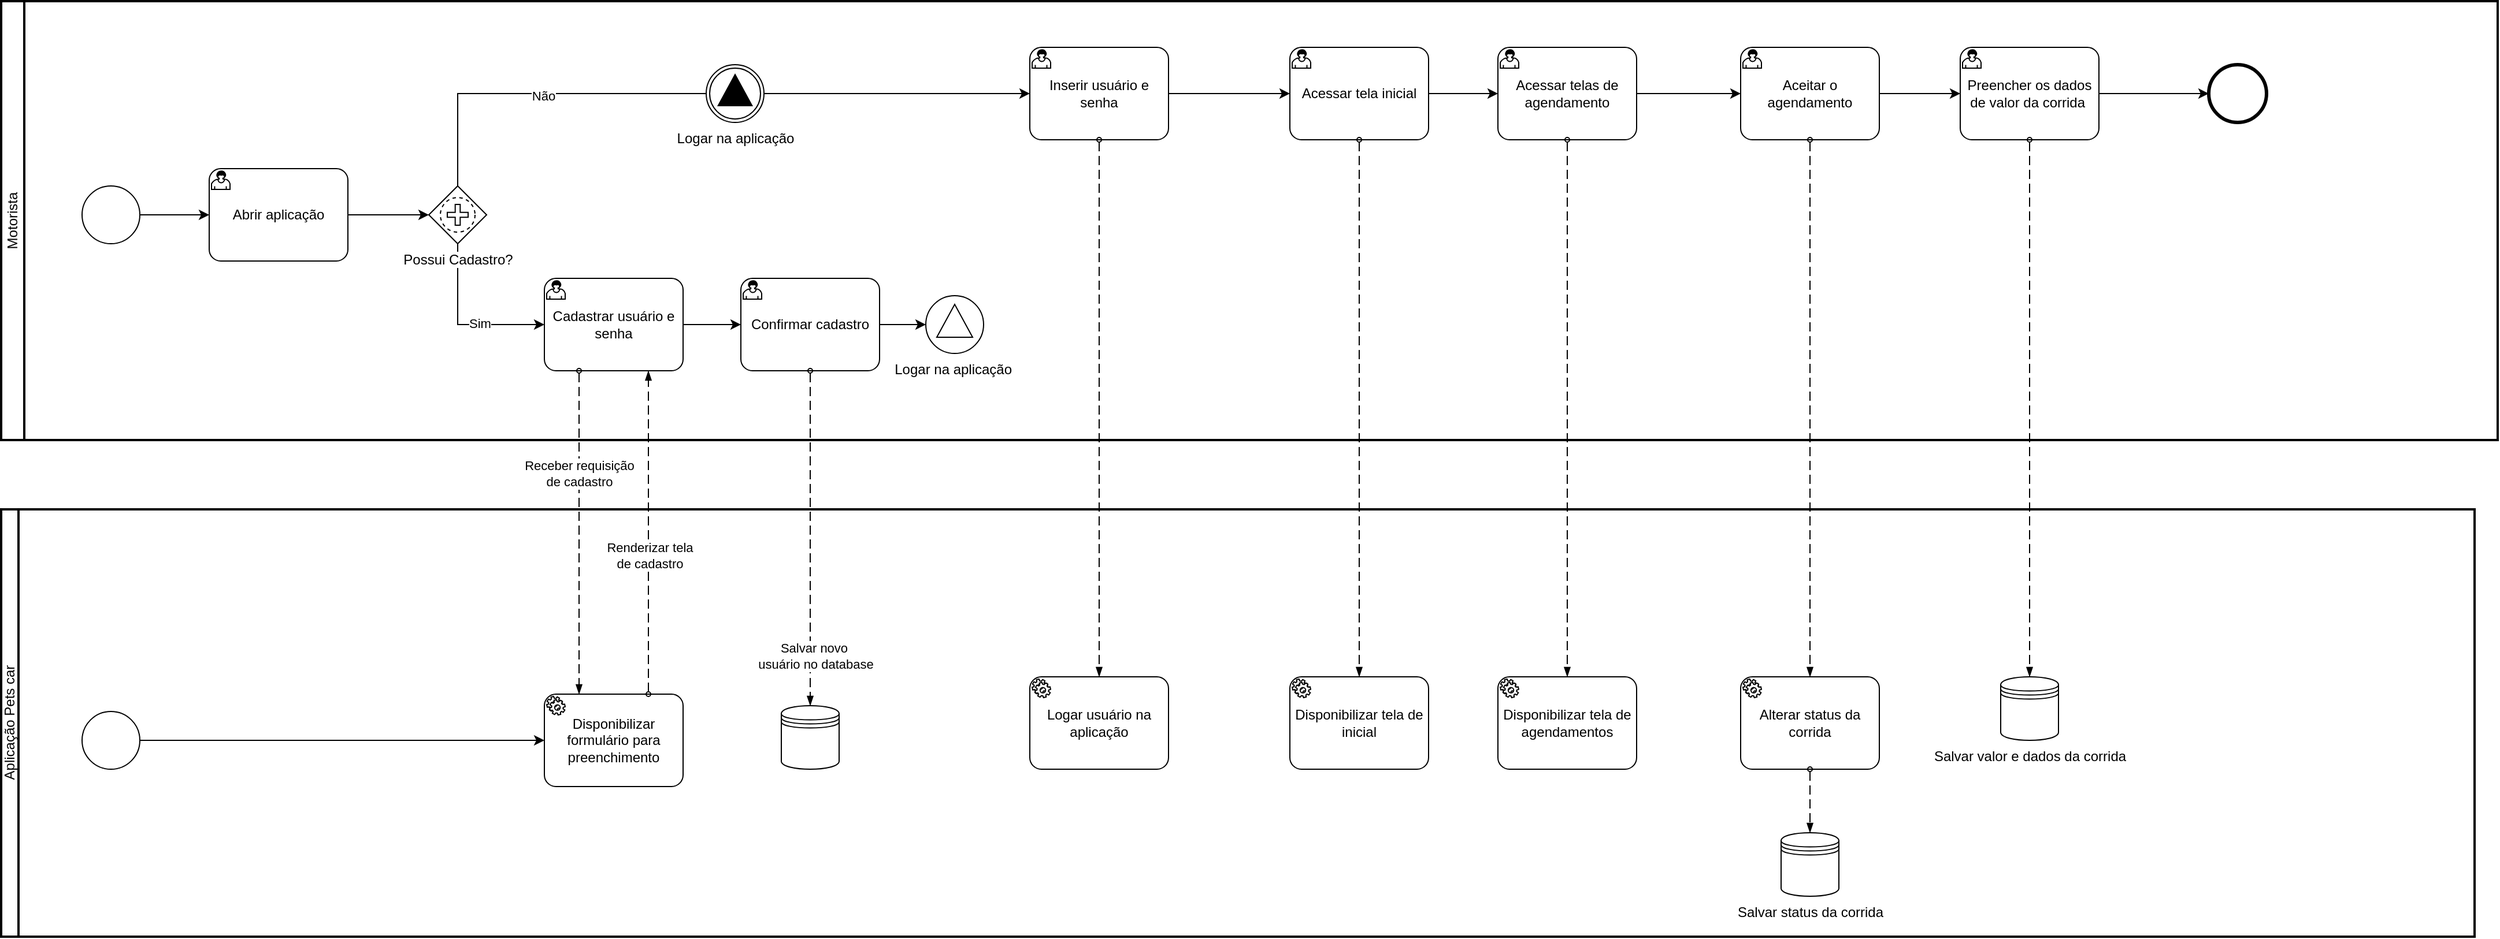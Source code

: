 <mxfile version="21.0.6" type="github" pages="7">
  <diagram name=" Processo principal motorista" id="Zw3VcSVBOFDGyxubH-WO">
    <mxGraphModel dx="3133" dy="873" grid="1" gridSize="10" guides="1" tooltips="1" connect="1" arrows="1" fold="1" page="0" pageScale="1" pageWidth="850" pageHeight="1100" math="0" shadow="0">
      <root>
        <mxCell id="0" />
        <mxCell id="1" parent="0" />
        <mxCell id="IoP9DKMXarAUDEE_kizK-1" value="Aplicação Pets car" style="swimlane;html=1;startSize=15;fontStyle=0;collapsible=0;horizontal=0;swimlaneLine=1;swimlaneFillColor=#ffffff;strokeWidth=2;whiteSpace=wrap;" vertex="1" parent="1">
          <mxGeometry x="-560" y="950" width="2140" height="370" as="geometry" />
        </mxCell>
        <mxCell id="RTGd9YV2E3_zJElR2hNl-3" style="edgeStyle=orthogonalEdgeStyle;rounded=0;orthogonalLoop=1;jettySize=auto;html=1;exitX=1;exitY=0.5;exitDx=0;exitDy=0;exitPerimeter=0;entryX=0;entryY=0.5;entryDx=0;entryDy=0;entryPerimeter=0;" edge="1" parent="IoP9DKMXarAUDEE_kizK-1" source="RTGd9YV2E3_zJElR2hNl-1" target="RTGd9YV2E3_zJElR2hNl-2">
          <mxGeometry relative="1" as="geometry" />
        </mxCell>
        <mxCell id="RTGd9YV2E3_zJElR2hNl-1" value="" style="points=[[0.145,0.145,0],[0.5,0,0],[0.855,0.145,0],[1,0.5,0],[0.855,0.855,0],[0.5,1,0],[0.145,0.855,0],[0,0.5,0]];shape=mxgraph.bpmn.event;html=1;verticalLabelPosition=bottom;labelBackgroundColor=#ffffff;verticalAlign=top;align=center;perimeter=ellipsePerimeter;outlineConnect=0;aspect=fixed;outline=standard;symbol=general;" vertex="1" parent="IoP9DKMXarAUDEE_kizK-1">
          <mxGeometry x="70" y="175" width="50" height="50" as="geometry" />
        </mxCell>
        <mxCell id="RTGd9YV2E3_zJElR2hNl-2" value="Disponibilizar formulário para preenchimento" style="points=[[0.25,0,0],[0.5,0,0],[0.75,0,0],[1,0.25,0],[1,0.5,0],[1,0.75,0],[0.75,1,0],[0.5,1,0],[0.25,1,0],[0,0.75,0],[0,0.5,0],[0,0.25,0]];shape=mxgraph.bpmn.task;whiteSpace=wrap;rectStyle=rounded;size=10;html=1;container=1;expand=0;collapsible=0;taskMarker=service;" vertex="1" parent="IoP9DKMXarAUDEE_kizK-1">
          <mxGeometry x="470" y="160" width="120" height="80" as="geometry" />
        </mxCell>
        <mxCell id="RTGd9YV2E3_zJElR2hNl-9" value="" style="shape=datastore;html=1;labelPosition=center;verticalLabelPosition=bottom;align=center;verticalAlign=top;" vertex="1" parent="IoP9DKMXarAUDEE_kizK-1">
          <mxGeometry x="675" y="170" width="50" height="55" as="geometry" />
        </mxCell>
        <mxCell id="RTGd9YV2E3_zJElR2hNl-12" value="Logar usuário na aplicação" style="points=[[0.25,0,0],[0.5,0,0],[0.75,0,0],[1,0.25,0],[1,0.5,0],[1,0.75,0],[0.75,1,0],[0.5,1,0],[0.25,1,0],[0,0.75,0],[0,0.5,0],[0,0.25,0]];shape=mxgraph.bpmn.task;whiteSpace=wrap;rectStyle=rounded;size=10;html=1;container=1;expand=0;collapsible=0;taskMarker=service;" vertex="1" parent="IoP9DKMXarAUDEE_kizK-1">
          <mxGeometry x="890" y="145" width="120" height="80" as="geometry" />
        </mxCell>
        <mxCell id="RTGd9YV2E3_zJElR2hNl-14" value="Disponibilizar tela de inicial" style="points=[[0.25,0,0],[0.5,0,0],[0.75,0,0],[1,0.25,0],[1,0.5,0],[1,0.75,0],[0.75,1,0],[0.5,1,0],[0.25,1,0],[0,0.75,0],[0,0.5,0],[0,0.25,0]];shape=mxgraph.bpmn.task;whiteSpace=wrap;rectStyle=rounded;size=10;html=1;container=1;expand=0;collapsible=0;taskMarker=service;" vertex="1" parent="IoP9DKMXarAUDEE_kizK-1">
          <mxGeometry x="1115" y="145" width="120" height="80" as="geometry" />
        </mxCell>
        <mxCell id="RTGd9YV2E3_zJElR2hNl-15" value="Disponibilizar tela de agendamentos" style="points=[[0.25,0,0],[0.5,0,0],[0.75,0,0],[1,0.25,0],[1,0.5,0],[1,0.75,0],[0.75,1,0],[0.5,1,0],[0.25,1,0],[0,0.75,0],[0,0.5,0],[0,0.25,0]];shape=mxgraph.bpmn.task;whiteSpace=wrap;rectStyle=rounded;size=10;html=1;container=1;expand=0;collapsible=0;taskMarker=service;" vertex="1" parent="IoP9DKMXarAUDEE_kizK-1">
          <mxGeometry x="1295" y="145" width="120" height="80" as="geometry" />
        </mxCell>
        <mxCell id="RTGd9YV2E3_zJElR2hNl-21" value="Alterar status da corrida" style="points=[[0.25,0,0],[0.5,0,0],[0.75,0,0],[1,0.25,0],[1,0.5,0],[1,0.75,0],[0.75,1,0],[0.5,1,0],[0.25,1,0],[0,0.75,0],[0,0.5,0],[0,0.25,0]];shape=mxgraph.bpmn.task;whiteSpace=wrap;rectStyle=rounded;size=10;html=1;container=1;expand=0;collapsible=0;taskMarker=service;" vertex="1" parent="IoP9DKMXarAUDEE_kizK-1">
          <mxGeometry x="1505" y="145" width="120" height="80" as="geometry" />
        </mxCell>
        <mxCell id="RTGd9YV2E3_zJElR2hNl-22" value="Salvar status da corrida" style="shape=datastore;html=1;labelPosition=center;verticalLabelPosition=bottom;align=center;verticalAlign=top;" vertex="1" parent="IoP9DKMXarAUDEE_kizK-1">
          <mxGeometry x="1540" y="280" width="50" height="55" as="geometry" />
        </mxCell>
        <mxCell id="RTGd9YV2E3_zJElR2hNl-23" value="" style="dashed=1;dashPattern=8 4;endArrow=blockThin;endFill=1;startArrow=oval;startFill=0;endSize=6;startSize=4;html=1;rounded=0;exitX=0.5;exitY=1;exitDx=0;exitDy=0;exitPerimeter=0;entryX=0.5;entryY=0;entryDx=0;entryDy=0;" edge="1" parent="IoP9DKMXarAUDEE_kizK-1" source="RTGd9YV2E3_zJElR2hNl-21" target="RTGd9YV2E3_zJElR2hNl-22">
          <mxGeometry width="160" relative="1" as="geometry">
            <mxPoint x="1550" y="240" as="sourcePoint" />
            <mxPoint x="1710" y="240" as="targetPoint" />
          </mxGeometry>
        </mxCell>
        <mxCell id="RTGd9YV2E3_zJElR2hNl-24" value="Salvar valor e dados da corrida" style="shape=datastore;html=1;labelPosition=center;verticalLabelPosition=bottom;align=center;verticalAlign=top;" vertex="1" parent="IoP9DKMXarAUDEE_kizK-1">
          <mxGeometry x="1730" y="145" width="50" height="55" as="geometry" />
        </mxCell>
        <mxCell id="IoP9DKMXarAUDEE_kizK-4" value="Motorista" style="swimlane;html=1;startSize=20;fontStyle=0;collapsible=0;horizontal=0;swimlaneLine=1;swimlaneFillColor=#ffffff;strokeWidth=2;whiteSpace=wrap;" vertex="1" parent="1">
          <mxGeometry x="-560" y="510" width="2160" height="380" as="geometry" />
        </mxCell>
        <mxCell id="IoP9DKMXarAUDEE_kizK-59" style="edgeStyle=orthogonalEdgeStyle;rounded=0;orthogonalLoop=1;jettySize=auto;html=1;exitX=1;exitY=0.5;exitDx=0;exitDy=0;exitPerimeter=0;entryX=0;entryY=0.5;entryDx=0;entryDy=0;entryPerimeter=0;" edge="1" parent="IoP9DKMXarAUDEE_kizK-4" source="IoP9DKMXarAUDEE_kizK-22" target="IoP9DKMXarAUDEE_kizK-23">
          <mxGeometry relative="1" as="geometry" />
        </mxCell>
        <mxCell id="IoP9DKMXarAUDEE_kizK-22" value="" style="points=[[0.145,0.145,0],[0.5,0,0],[0.855,0.145,0],[1,0.5,0],[0.855,0.855,0],[0.5,1,0],[0.145,0.855,0],[0,0.5,0]];shape=mxgraph.bpmn.event;html=1;verticalLabelPosition=bottom;labelBackgroundColor=#ffffff;verticalAlign=top;align=center;perimeter=ellipsePerimeter;outlineConnect=0;aspect=fixed;outline=standard;symbol=general;" vertex="1" parent="IoP9DKMXarAUDEE_kizK-4">
          <mxGeometry x="70" y="160" width="50" height="50" as="geometry" />
        </mxCell>
        <mxCell id="IoP9DKMXarAUDEE_kizK-33" style="edgeStyle=orthogonalEdgeStyle;rounded=0;orthogonalLoop=1;jettySize=auto;html=1;exitX=1;exitY=0.5;exitDx=0;exitDy=0;exitPerimeter=0;entryX=0;entryY=0.5;entryDx=0;entryDy=0;entryPerimeter=0;" edge="1" parent="IoP9DKMXarAUDEE_kizK-4" source="IoP9DKMXarAUDEE_kizK-23" target="IoP9DKMXarAUDEE_kizK-31">
          <mxGeometry relative="1" as="geometry" />
        </mxCell>
        <mxCell id="IoP9DKMXarAUDEE_kizK-23" value="Abrir aplicação" style="points=[[0.25,0,0],[0.5,0,0],[0.75,0,0],[1,0.25,0],[1,0.5,0],[1,0.75,0],[0.75,1,0],[0.5,1,0],[0.25,1,0],[0,0.75,0],[0,0.5,0],[0,0.25,0]];shape=mxgraph.bpmn.task;whiteSpace=wrap;rectStyle=rounded;size=10;html=1;container=1;expand=0;collapsible=0;taskMarker=user;" vertex="1" parent="IoP9DKMXarAUDEE_kizK-4">
          <mxGeometry x="180" y="145" width="120" height="80" as="geometry" />
        </mxCell>
        <mxCell id="IoP9DKMXarAUDEE_kizK-44" style="edgeStyle=orthogonalEdgeStyle;rounded=0;orthogonalLoop=1;jettySize=auto;html=1;exitX=1;exitY=0.5;exitDx=0;exitDy=0;exitPerimeter=0;entryX=0;entryY=0.5;entryDx=0;entryDy=0;entryPerimeter=0;" edge="1" parent="IoP9DKMXarAUDEE_kizK-4" source="IoP9DKMXarAUDEE_kizK-24" target="IoP9DKMXarAUDEE_kizK-43">
          <mxGeometry relative="1" as="geometry" />
        </mxCell>
        <mxCell id="IoP9DKMXarAUDEE_kizK-24" value="Inserir usuário e senha" style="points=[[0.25,0,0],[0.5,0,0],[0.75,0,0],[1,0.25,0],[1,0.5,0],[1,0.75,0],[0.75,1,0],[0.5,1,0],[0.25,1,0],[0,0.75,0],[0,0.5,0],[0,0.25,0]];shape=mxgraph.bpmn.task;whiteSpace=wrap;rectStyle=rounded;size=10;html=1;container=1;expand=0;collapsible=0;taskMarker=user;" vertex="1" parent="IoP9DKMXarAUDEE_kizK-4">
          <mxGeometry x="890" y="40" width="120" height="80" as="geometry" />
        </mxCell>
        <mxCell id="IoP9DKMXarAUDEE_kizK-32" style="edgeStyle=orthogonalEdgeStyle;rounded=0;orthogonalLoop=1;jettySize=auto;html=1;exitX=0.5;exitY=0;exitDx=0;exitDy=0;exitPerimeter=0;entryX=0;entryY=0.5;entryDx=0;entryDy=0;entryPerimeter=0;" edge="1" parent="IoP9DKMXarAUDEE_kizK-4" source="IoP9DKMXarAUDEE_kizK-31" target="IoP9DKMXarAUDEE_kizK-24">
          <mxGeometry relative="1" as="geometry" />
        </mxCell>
        <mxCell id="U-UH0uxYgXSQEq4FUmso-4" value="Não" style="edgeLabel;html=1;align=center;verticalAlign=middle;resizable=0;points=[];" vertex="1" connectable="0" parent="IoP9DKMXarAUDEE_kizK-32">
          <mxGeometry x="-0.328" y="-2" relative="1" as="geometry">
            <mxPoint x="-39" as="offset" />
          </mxGeometry>
        </mxCell>
        <mxCell id="IoP9DKMXarAUDEE_kizK-36" style="edgeStyle=orthogonalEdgeStyle;rounded=0;orthogonalLoop=1;jettySize=auto;html=1;exitX=0.5;exitY=1;exitDx=0;exitDy=0;exitPerimeter=0;entryX=0;entryY=0.5;entryDx=0;entryDy=0;entryPerimeter=0;" edge="1" parent="IoP9DKMXarAUDEE_kizK-4" source="IoP9DKMXarAUDEE_kizK-31" target="IoP9DKMXarAUDEE_kizK-34">
          <mxGeometry relative="1" as="geometry" />
        </mxCell>
        <mxCell id="U-UH0uxYgXSQEq4FUmso-3" value="Sim" style="edgeLabel;html=1;align=center;verticalAlign=middle;resizable=0;points=[];" vertex="1" connectable="0" parent="IoP9DKMXarAUDEE_kizK-36">
          <mxGeometry x="0.223" y="1" relative="1" as="geometry">
            <mxPoint as="offset" />
          </mxGeometry>
        </mxCell>
        <mxCell id="IoP9DKMXarAUDEE_kizK-31" value="Possui Cadastro?" style="points=[[0.25,0.25,0],[0.5,0,0],[0.75,0.25,0],[1,0.5,0],[0.75,0.75,0],[0.5,1,0],[0.25,0.75,0],[0,0.5,0]];shape=mxgraph.bpmn.gateway2;html=1;verticalLabelPosition=bottom;labelBackgroundColor=#ffffff;verticalAlign=top;align=center;perimeter=rhombusPerimeter;outlineConnect=0;outline=eventNonint;symbol=parallelMultiple;" vertex="1" parent="IoP9DKMXarAUDEE_kizK-4">
          <mxGeometry x="370" y="160" width="50" height="50" as="geometry" />
        </mxCell>
        <mxCell id="IoP9DKMXarAUDEE_kizK-37" style="edgeStyle=orthogonalEdgeStyle;rounded=0;orthogonalLoop=1;jettySize=auto;html=1;exitX=1;exitY=0.5;exitDx=0;exitDy=0;exitPerimeter=0;entryX=0;entryY=0.5;entryDx=0;entryDy=0;entryPerimeter=0;" edge="1" parent="IoP9DKMXarAUDEE_kizK-4" source="IoP9DKMXarAUDEE_kizK-34" target="IoP9DKMXarAUDEE_kizK-35">
          <mxGeometry relative="1" as="geometry" />
        </mxCell>
        <mxCell id="IoP9DKMXarAUDEE_kizK-34" value="Cadastrar usuário e senha" style="points=[[0.25,0,0],[0.5,0,0],[0.75,0,0],[1,0.25,0],[1,0.5,0],[1,0.75,0],[0.75,1,0],[0.5,1,0],[0.25,1,0],[0,0.75,0],[0,0.5,0],[0,0.25,0]];shape=mxgraph.bpmn.task;whiteSpace=wrap;rectStyle=rounded;size=10;html=1;container=1;expand=0;collapsible=0;taskMarker=user;" vertex="1" parent="IoP9DKMXarAUDEE_kizK-4">
          <mxGeometry x="470" y="240" width="120" height="80" as="geometry" />
        </mxCell>
        <mxCell id="U-UH0uxYgXSQEq4FUmso-6" style="edgeStyle=orthogonalEdgeStyle;rounded=0;orthogonalLoop=1;jettySize=auto;html=1;exitX=1;exitY=0.5;exitDx=0;exitDy=0;exitPerimeter=0;entryX=0;entryY=0.5;entryDx=0;entryDy=0;entryPerimeter=0;" edge="1" parent="IoP9DKMXarAUDEE_kizK-4" source="IoP9DKMXarAUDEE_kizK-35">
          <mxGeometry relative="1" as="geometry">
            <mxPoint x="800" y="280" as="targetPoint" />
          </mxGeometry>
        </mxCell>
        <mxCell id="IoP9DKMXarAUDEE_kizK-35" value="Confirmar cadastro" style="points=[[0.25,0,0],[0.5,0,0],[0.75,0,0],[1,0.25,0],[1,0.5,0],[1,0.75,0],[0.75,1,0],[0.5,1,0],[0.25,1,0],[0,0.75,0],[0,0.5,0],[0,0.25,0]];shape=mxgraph.bpmn.task;whiteSpace=wrap;rectStyle=rounded;size=10;html=1;container=1;expand=0;collapsible=0;taskMarker=user;" vertex="1" parent="IoP9DKMXarAUDEE_kizK-4">
          <mxGeometry x="640" y="240" width="120" height="80" as="geometry" />
        </mxCell>
        <mxCell id="IoP9DKMXarAUDEE_kizK-47" style="edgeStyle=orthogonalEdgeStyle;rounded=0;orthogonalLoop=1;jettySize=auto;html=1;exitX=1;exitY=0.5;exitDx=0;exitDy=0;exitPerimeter=0;entryX=0;entryY=0.5;entryDx=0;entryDy=0;entryPerimeter=0;" edge="1" parent="IoP9DKMXarAUDEE_kizK-4" source="IoP9DKMXarAUDEE_kizK-43" target="IoP9DKMXarAUDEE_kizK-46">
          <mxGeometry relative="1" as="geometry" />
        </mxCell>
        <mxCell id="IoP9DKMXarAUDEE_kizK-43" value="Acessar tela inicial" style="points=[[0.25,0,0],[0.5,0,0],[0.75,0,0],[1,0.25,0],[1,0.5,0],[1,0.75,0],[0.75,1,0],[0.5,1,0],[0.25,1,0],[0,0.75,0],[0,0.5,0],[0,0.25,0]];shape=mxgraph.bpmn.task;whiteSpace=wrap;rectStyle=rounded;size=10;html=1;container=1;expand=0;collapsible=0;taskMarker=user;" vertex="1" parent="IoP9DKMXarAUDEE_kizK-4">
          <mxGeometry x="1115" y="40" width="120" height="80" as="geometry" />
        </mxCell>
        <mxCell id="IoP9DKMXarAUDEE_kizK-53" style="edgeStyle=orthogonalEdgeStyle;rounded=0;orthogonalLoop=1;jettySize=auto;html=1;exitX=1;exitY=0.5;exitDx=0;exitDy=0;exitPerimeter=0;entryX=0;entryY=0.5;entryDx=0;entryDy=0;entryPerimeter=0;" edge="1" parent="IoP9DKMXarAUDEE_kizK-4" source="IoP9DKMXarAUDEE_kizK-46" target="IoP9DKMXarAUDEE_kizK-51">
          <mxGeometry relative="1" as="geometry" />
        </mxCell>
        <mxCell id="IoP9DKMXarAUDEE_kizK-46" value="Acessar telas de agendamento" style="points=[[0.25,0,0],[0.5,0,0],[0.75,0,0],[1,0.25,0],[1,0.5,0],[1,0.75,0],[0.75,1,0],[0.5,1,0],[0.25,1,0],[0,0.75,0],[0,0.5,0],[0,0.25,0]];shape=mxgraph.bpmn.task;whiteSpace=wrap;rectStyle=rounded;size=10;html=1;container=1;expand=0;collapsible=0;taskMarker=user;" vertex="1" parent="IoP9DKMXarAUDEE_kizK-4">
          <mxGeometry x="1295" y="40" width="120" height="80" as="geometry" />
        </mxCell>
        <mxCell id="IoP9DKMXarAUDEE_kizK-54" style="edgeStyle=orthogonalEdgeStyle;rounded=0;orthogonalLoop=1;jettySize=auto;html=1;exitX=1;exitY=0.5;exitDx=0;exitDy=0;exitPerimeter=0;entryX=0;entryY=0.5;entryDx=0;entryDy=0;entryPerimeter=0;" edge="1" parent="IoP9DKMXarAUDEE_kizK-4" source="IoP9DKMXarAUDEE_kizK-51" target="IoP9DKMXarAUDEE_kizK-52">
          <mxGeometry relative="1" as="geometry" />
        </mxCell>
        <mxCell id="IoP9DKMXarAUDEE_kizK-51" value="Aceitar o agendamento" style="points=[[0.25,0,0],[0.5,0,0],[0.75,0,0],[1,0.25,0],[1,0.5,0],[1,0.75,0],[0.75,1,0],[0.5,1,0],[0.25,1,0],[0,0.75,0],[0,0.5,0],[0,0.25,0]];shape=mxgraph.bpmn.task;whiteSpace=wrap;rectStyle=rounded;size=10;html=1;container=1;expand=0;collapsible=0;taskMarker=user;" vertex="1" parent="IoP9DKMXarAUDEE_kizK-4">
          <mxGeometry x="1505" y="40" width="120" height="80" as="geometry" />
        </mxCell>
        <mxCell id="RTGd9YV2E3_zJElR2hNl-28" style="edgeStyle=orthogonalEdgeStyle;rounded=0;orthogonalLoop=1;jettySize=auto;html=1;exitX=1;exitY=0.5;exitDx=0;exitDy=0;exitPerimeter=0;entryX=0;entryY=0.5;entryDx=0;entryDy=0;entryPerimeter=0;" edge="1" parent="IoP9DKMXarAUDEE_kizK-4" source="IoP9DKMXarAUDEE_kizK-52" target="RTGd9YV2E3_zJElR2hNl-27">
          <mxGeometry relative="1" as="geometry" />
        </mxCell>
        <mxCell id="IoP9DKMXarAUDEE_kizK-52" value="Preencher os dados de valor da corrida&amp;nbsp;" style="points=[[0.25,0,0],[0.5,0,0],[0.75,0,0],[1,0.25,0],[1,0.5,0],[1,0.75,0],[0.75,1,0],[0.5,1,0],[0.25,1,0],[0,0.75,0],[0,0.5,0],[0,0.25,0]];shape=mxgraph.bpmn.task;whiteSpace=wrap;rectStyle=rounded;size=10;html=1;container=1;expand=0;collapsible=0;taskMarker=user;" vertex="1" parent="IoP9DKMXarAUDEE_kizK-4">
          <mxGeometry x="1695" y="40" width="120" height="80" as="geometry" />
        </mxCell>
        <mxCell id="U-UH0uxYgXSQEq4FUmso-8" value="Logar na aplicação&amp;nbsp;" style="points=[[0.145,0.145,0],[0.5,0,0],[0.855,0.145,0],[1,0.5,0],[0.855,0.855,0],[0.5,1,0],[0.145,0.855,0],[0,0.5,0]];shape=mxgraph.bpmn.event;html=1;verticalLabelPosition=bottom;labelBackgroundColor=#ffffff;verticalAlign=top;align=center;perimeter=ellipsePerimeter;outlineConnect=0;aspect=fixed;outline=standard;symbol=signal;" vertex="1" parent="IoP9DKMXarAUDEE_kizK-4">
          <mxGeometry x="800" y="255" width="50" height="50" as="geometry" />
        </mxCell>
        <mxCell id="U-UH0uxYgXSQEq4FUmso-9" value="Logar na aplicação" style="points=[[0.145,0.145,0],[0.5,0,0],[0.855,0.145,0],[1,0.5,0],[0.855,0.855,0],[0.5,1,0],[0.145,0.855,0],[0,0.5,0]];shape=mxgraph.bpmn.event;html=1;verticalLabelPosition=bottom;labelBackgroundColor=#ffffff;verticalAlign=top;align=center;perimeter=ellipsePerimeter;outlineConnect=0;aspect=fixed;outline=throwing;symbol=signal;" vertex="1" parent="IoP9DKMXarAUDEE_kizK-4">
          <mxGeometry x="610" y="55" width="50" height="50" as="geometry" />
        </mxCell>
        <mxCell id="RTGd9YV2E3_zJElR2hNl-27" value="" style="points=[[0.145,0.145,0],[0.5,0,0],[0.855,0.145,0],[1,0.5,0],[0.855,0.855,0],[0.5,1,0],[0.145,0.855,0],[0,0.5,0]];shape=mxgraph.bpmn.event;html=1;verticalLabelPosition=bottom;labelBackgroundColor=#ffffff;verticalAlign=top;align=center;perimeter=ellipsePerimeter;outlineConnect=0;aspect=fixed;outline=end;symbol=terminate2;" vertex="1" parent="IoP9DKMXarAUDEE_kizK-4">
          <mxGeometry x="1910" y="55" width="50" height="50" as="geometry" />
        </mxCell>
        <mxCell id="RTGd9YV2E3_zJElR2hNl-4" value="" style="dashed=1;dashPattern=8 4;endArrow=blockThin;endFill=1;startArrow=oval;startFill=0;endSize=6;startSize=4;html=1;rounded=0;exitX=0.25;exitY=1;exitDx=0;exitDy=0;exitPerimeter=0;entryX=0.25;entryY=0;entryDx=0;entryDy=0;entryPerimeter=0;" edge="1" parent="1" source="IoP9DKMXarAUDEE_kizK-34" target="RTGd9YV2E3_zJElR2hNl-2">
          <mxGeometry width="160" relative="1" as="geometry">
            <mxPoint x="-330" y="840" as="sourcePoint" />
            <mxPoint x="-170" y="840" as="targetPoint" />
          </mxGeometry>
        </mxCell>
        <mxCell id="RTGd9YV2E3_zJElR2hNl-7" value="Receber requisição&lt;br&gt;&amp;nbsp;de cadastro&amp;nbsp;" style="edgeLabel;html=1;align=center;verticalAlign=middle;resizable=0;points=[];" vertex="1" connectable="0" parent="RTGd9YV2E3_zJElR2hNl-4">
          <mxGeometry x="-0.368" relative="1" as="geometry">
            <mxPoint as="offset" />
          </mxGeometry>
        </mxCell>
        <mxCell id="RTGd9YV2E3_zJElR2hNl-6" value="" style="dashed=1;dashPattern=8 4;endArrow=blockThin;endFill=1;startArrow=oval;startFill=0;endSize=6;startSize=4;html=1;rounded=0;exitX=0.75;exitY=0;exitDx=0;exitDy=0;exitPerimeter=0;entryX=0.75;entryY=1;entryDx=0;entryDy=0;entryPerimeter=0;" edge="1" parent="1" source="RTGd9YV2E3_zJElR2hNl-2" target="IoP9DKMXarAUDEE_kizK-34">
          <mxGeometry width="160" relative="1" as="geometry">
            <mxPoint x="20" y="1050" as="sourcePoint" />
            <mxPoint x="180" y="1050" as="targetPoint" />
          </mxGeometry>
        </mxCell>
        <mxCell id="RTGd9YV2E3_zJElR2hNl-8" value="Renderizar tela &lt;br&gt;de cadastro" style="edgeLabel;html=1;align=center;verticalAlign=middle;resizable=0;points=[];" vertex="1" connectable="0" parent="RTGd9YV2E3_zJElR2hNl-6">
          <mxGeometry x="-0.143" y="-1" relative="1" as="geometry">
            <mxPoint as="offset" />
          </mxGeometry>
        </mxCell>
        <mxCell id="RTGd9YV2E3_zJElR2hNl-10" value="" style="dashed=1;dashPattern=8 4;endArrow=blockThin;endFill=1;startArrow=oval;startFill=0;endSize=6;startSize=4;html=1;rounded=0;exitX=0.5;exitY=1;exitDx=0;exitDy=0;exitPerimeter=0;entryX=0.5;entryY=0;entryDx=0;entryDy=0;" edge="1" parent="1" source="IoP9DKMXarAUDEE_kizK-35" target="RTGd9YV2E3_zJElR2hNl-9">
          <mxGeometry width="160" relative="1" as="geometry">
            <mxPoint x="90" y="920" as="sourcePoint" />
            <mxPoint x="250" y="920" as="targetPoint" />
          </mxGeometry>
        </mxCell>
        <mxCell id="RTGd9YV2E3_zJElR2hNl-11" value="Salvar novo&lt;br&gt;&amp;nbsp;usuário no database" style="edgeLabel;html=1;align=center;verticalAlign=middle;resizable=0;points=[];" vertex="1" connectable="0" parent="RTGd9YV2E3_zJElR2hNl-10">
          <mxGeometry x="0.7" y="3" relative="1" as="geometry">
            <mxPoint as="offset" />
          </mxGeometry>
        </mxCell>
        <mxCell id="RTGd9YV2E3_zJElR2hNl-13" value="" style="dashed=1;dashPattern=8 4;endArrow=blockThin;endFill=1;startArrow=oval;startFill=0;endSize=6;startSize=4;html=1;rounded=0;exitX=0.5;exitY=1;exitDx=0;exitDy=0;exitPerimeter=0;" edge="1" parent="1" source="IoP9DKMXarAUDEE_kizK-24" target="RTGd9YV2E3_zJElR2hNl-12">
          <mxGeometry width="160" relative="1" as="geometry">
            <mxPoint x="360" y="750" as="sourcePoint" />
            <mxPoint x="520" y="750" as="targetPoint" />
          </mxGeometry>
        </mxCell>
        <mxCell id="RTGd9YV2E3_zJElR2hNl-17" value="" style="dashed=1;dashPattern=8 4;endArrow=blockThin;endFill=1;startArrow=oval;startFill=0;endSize=6;startSize=4;html=1;rounded=0;exitX=0.5;exitY=1;exitDx=0;exitDy=0;exitPerimeter=0;entryX=0.5;entryY=0;entryDx=0;entryDy=0;entryPerimeter=0;" edge="1" parent="1" source="IoP9DKMXarAUDEE_kizK-43" target="RTGd9YV2E3_zJElR2hNl-14">
          <mxGeometry width="160" relative="1" as="geometry">
            <mxPoint x="620" y="700" as="sourcePoint" />
            <mxPoint x="780" y="700" as="targetPoint" />
          </mxGeometry>
        </mxCell>
        <mxCell id="RTGd9YV2E3_zJElR2hNl-18" value="" style="dashed=1;dashPattern=8 4;endArrow=blockThin;endFill=1;startArrow=oval;startFill=0;endSize=6;startSize=4;html=1;rounded=0;exitX=0.5;exitY=1;exitDx=0;exitDy=0;exitPerimeter=0;entryX=0.5;entryY=0;entryDx=0;entryDy=0;entryPerimeter=0;" edge="1" parent="1" source="IoP9DKMXarAUDEE_kizK-46" target="RTGd9YV2E3_zJElR2hNl-15">
          <mxGeometry width="160" relative="1" as="geometry">
            <mxPoint x="760" y="780" as="sourcePoint" />
            <mxPoint x="920" y="780" as="targetPoint" />
          </mxGeometry>
        </mxCell>
        <mxCell id="RTGd9YV2E3_zJElR2hNl-19" value="" style="dashed=1;dashPattern=8 4;endArrow=blockThin;endFill=1;startArrow=oval;startFill=0;endSize=6;startSize=4;html=1;rounded=0;exitX=0.5;exitY=1;exitDx=0;exitDy=0;exitPerimeter=0;entryX=0.5;entryY=0;entryDx=0;entryDy=0;entryPerimeter=0;" edge="1" parent="1" source="IoP9DKMXarAUDEE_kizK-51">
          <mxGeometry width="160" relative="1" as="geometry">
            <mxPoint x="1010" y="720" as="sourcePoint" />
            <mxPoint x="1005" y="1095" as="targetPoint" />
          </mxGeometry>
        </mxCell>
        <mxCell id="RTGd9YV2E3_zJElR2hNl-25" value="" style="dashed=1;dashPattern=8 4;endArrow=blockThin;endFill=1;startArrow=oval;startFill=0;endSize=6;startSize=4;html=1;rounded=0;exitX=0.5;exitY=1;exitDx=0;exitDy=0;exitPerimeter=0;entryX=0.5;entryY=0;entryDx=0;entryDy=0;" edge="1" parent="1" source="IoP9DKMXarAUDEE_kizK-52" target="RTGd9YV2E3_zJElR2hNl-24">
          <mxGeometry width="160" relative="1" as="geometry">
            <mxPoint x="1160" y="780" as="sourcePoint" />
            <mxPoint x="1320" y="780" as="targetPoint" />
          </mxGeometry>
        </mxCell>
      </root>
    </mxGraphModel>
  </diagram>
  <diagram name="Processo principal user" id="V8qr7EtCLPZlRpFI_M7j">
    <mxGraphModel dx="2900" dy="746" grid="1" gridSize="10" guides="1" tooltips="1" connect="1" arrows="1" fold="1" page="0" pageScale="1" pageWidth="850" pageHeight="1100" math="0" shadow="0">
      <root>
        <mxCell id="qBy8X_8OdxGBCi4Vi1T_-0" />
        <mxCell id="qBy8X_8OdxGBCi4Vi1T_-1" parent="qBy8X_8OdxGBCi4Vi1T_-0" />
        <mxCell id="qBy8X_8OdxGBCi4Vi1T_-2" value="Aplicação Pets car" style="swimlane;html=1;startSize=15;fontStyle=0;collapsible=0;horizontal=0;swimlaneLine=1;swimlaneFillColor=#ffffff;strokeWidth=2;whiteSpace=wrap;" vertex="1" parent="qBy8X_8OdxGBCi4Vi1T_-1">
          <mxGeometry x="-560" y="950" width="2140" height="370" as="geometry" />
        </mxCell>
        <mxCell id="qBy8X_8OdxGBCi4Vi1T_-3" style="edgeStyle=orthogonalEdgeStyle;rounded=0;orthogonalLoop=1;jettySize=auto;html=1;exitX=1;exitY=0.5;exitDx=0;exitDy=0;exitPerimeter=0;entryX=0;entryY=0.5;entryDx=0;entryDy=0;entryPerimeter=0;" edge="1" parent="qBy8X_8OdxGBCi4Vi1T_-2" source="qBy8X_8OdxGBCi4Vi1T_-4" target="qBy8X_8OdxGBCi4Vi1T_-5">
          <mxGeometry relative="1" as="geometry" />
        </mxCell>
        <mxCell id="qBy8X_8OdxGBCi4Vi1T_-4" value="" style="points=[[0.145,0.145,0],[0.5,0,0],[0.855,0.145,0],[1,0.5,0],[0.855,0.855,0],[0.5,1,0],[0.145,0.855,0],[0,0.5,0]];shape=mxgraph.bpmn.event;html=1;verticalLabelPosition=bottom;labelBackgroundColor=#ffffff;verticalAlign=top;align=center;perimeter=ellipsePerimeter;outlineConnect=0;aspect=fixed;outline=standard;symbol=general;" vertex="1" parent="qBy8X_8OdxGBCi4Vi1T_-2">
          <mxGeometry x="70" y="175" width="50" height="50" as="geometry" />
        </mxCell>
        <mxCell id="qBy8X_8OdxGBCi4Vi1T_-5" value="Disponibilizar formulário para preenchimento" style="points=[[0.25,0,0],[0.5,0,0],[0.75,0,0],[1,0.25,0],[1,0.5,0],[1,0.75,0],[0.75,1,0],[0.5,1,0],[0.25,1,0],[0,0.75,0],[0,0.5,0],[0,0.25,0]];shape=mxgraph.bpmn.task;whiteSpace=wrap;rectStyle=rounded;size=10;html=1;container=1;expand=0;collapsible=0;taskMarker=service;" vertex="1" parent="qBy8X_8OdxGBCi4Vi1T_-2">
          <mxGeometry x="470" y="160" width="120" height="80" as="geometry" />
        </mxCell>
        <mxCell id="qBy8X_8OdxGBCi4Vi1T_-6" value="" style="shape=datastore;html=1;labelPosition=center;verticalLabelPosition=bottom;align=center;verticalAlign=top;" vertex="1" parent="qBy8X_8OdxGBCi4Vi1T_-2">
          <mxGeometry x="675" y="170" width="50" height="55" as="geometry" />
        </mxCell>
        <mxCell id="qBy8X_8OdxGBCi4Vi1T_-7" value="Logar usuário na aplicação" style="points=[[0.25,0,0],[0.5,0,0],[0.75,0,0],[1,0.25,0],[1,0.5,0],[1,0.75,0],[0.75,1,0],[0.5,1,0],[0.25,1,0],[0,0.75,0],[0,0.5,0],[0,0.25,0]];shape=mxgraph.bpmn.task;whiteSpace=wrap;rectStyle=rounded;size=10;html=1;container=1;expand=0;collapsible=0;taskMarker=service;" vertex="1" parent="qBy8X_8OdxGBCi4Vi1T_-2">
          <mxGeometry x="890" y="160" width="120" height="80" as="geometry" />
        </mxCell>
        <mxCell id="qBy8X_8OdxGBCi4Vi1T_-8" value="Disponibilizar tela de inicial" style="points=[[0.25,0,0],[0.5,0,0],[0.75,0,0],[1,0.25,0],[1,0.5,0],[1,0.75,0],[0.75,1,0],[0.5,1,0],[0.25,1,0],[0,0.75,0],[0,0.5,0],[0,0.25,0]];shape=mxgraph.bpmn.task;whiteSpace=wrap;rectStyle=rounded;size=10;html=1;container=1;expand=0;collapsible=0;taskMarker=service;" vertex="1" parent="qBy8X_8OdxGBCi4Vi1T_-2">
          <mxGeometry x="1115" y="160" width="120" height="80" as="geometry" />
        </mxCell>
        <mxCell id="qBy8X_8OdxGBCi4Vi1T_-9" value="Disponibilizar lista de agendamentos" style="points=[[0.25,0,0],[0.5,0,0],[0.75,0,0],[1,0.25,0],[1,0.5,0],[1,0.75,0],[0.75,1,0],[0.5,1,0],[0.25,1,0],[0,0.75,0],[0,0.5,0],[0,0.25,0]];shape=mxgraph.bpmn.task;whiteSpace=wrap;rectStyle=rounded;size=10;html=1;container=1;expand=0;collapsible=0;taskMarker=service;" vertex="1" parent="qBy8X_8OdxGBCi4Vi1T_-2">
          <mxGeometry x="1295" y="160" width="120" height="80" as="geometry" />
        </mxCell>
        <mxCell id="qBy8X_8OdxGBCi4Vi1T_-10" value="Disponibilizar tela de novo agendamento" style="points=[[0.25,0,0],[0.5,0,0],[0.75,0,0],[1,0.25,0],[1,0.5,0],[1,0.75,0],[0.75,1,0],[0.5,1,0],[0.25,1,0],[0,0.75,0],[0,0.5,0],[0,0.25,0]];shape=mxgraph.bpmn.task;whiteSpace=wrap;rectStyle=rounded;size=10;html=1;container=1;expand=0;collapsible=0;taskMarker=service;" vertex="1" parent="qBy8X_8OdxGBCi4Vi1T_-2">
          <mxGeometry x="1505" y="160" width="120" height="80" as="geometry" />
        </mxCell>
        <mxCell id="qBy8X_8OdxGBCi4Vi1T_-13" value="Salvar valor e dados da corrida" style="shape=datastore;html=1;labelPosition=center;verticalLabelPosition=bottom;align=center;verticalAlign=top;" vertex="1" parent="qBy8X_8OdxGBCi4Vi1T_-2">
          <mxGeometry x="1905" y="172.5" width="50" height="55" as="geometry" />
        </mxCell>
        <mxCell id="2R3J8gUqWZK6LCPJtO3n-2" value="Disponibilizar tela para preenchimento" style="points=[[0.25,0,0],[0.5,0,0],[0.75,0,0],[1,0.25,0],[1,0.5,0],[1,0.75,0],[0.75,1,0],[0.5,1,0],[0.25,1,0],[0,0.75,0],[0,0.5,0],[0,0.25,0]];shape=mxgraph.bpmn.task;whiteSpace=wrap;rectStyle=rounded;size=10;html=1;container=1;expand=0;collapsible=0;taskMarker=service;" vertex="1" parent="qBy8X_8OdxGBCi4Vi1T_-2">
          <mxGeometry x="1695" y="160" width="120" height="80" as="geometry" />
        </mxCell>
        <mxCell id="qBy8X_8OdxGBCi4Vi1T_-37" value="Usuário final" style="swimlane;html=1;startSize=20;fontStyle=0;collapsible=0;horizontal=0;swimlaneLine=1;swimlaneFillColor=#ffffff;strokeWidth=2;whiteSpace=wrap;" vertex="1" parent="qBy8X_8OdxGBCi4Vi1T_-1">
          <mxGeometry x="-560" y="500" width="2160" height="380" as="geometry" />
        </mxCell>
        <mxCell id="qBy8X_8OdxGBCi4Vi1T_-38" style="edgeStyle=orthogonalEdgeStyle;rounded=0;orthogonalLoop=1;jettySize=auto;html=1;exitX=1;exitY=0.5;exitDx=0;exitDy=0;exitPerimeter=0;entryX=0;entryY=0.5;entryDx=0;entryDy=0;entryPerimeter=0;" edge="1" parent="qBy8X_8OdxGBCi4Vi1T_-37" source="qBy8X_8OdxGBCi4Vi1T_-39" target="qBy8X_8OdxGBCi4Vi1T_-41">
          <mxGeometry relative="1" as="geometry" />
        </mxCell>
        <mxCell id="qBy8X_8OdxGBCi4Vi1T_-39" value="" style="points=[[0.145,0.145,0],[0.5,0,0],[0.855,0.145,0],[1,0.5,0],[0.855,0.855,0],[0.5,1,0],[0.145,0.855,0],[0,0.5,0]];shape=mxgraph.bpmn.event;html=1;verticalLabelPosition=bottom;labelBackgroundColor=#ffffff;verticalAlign=top;align=center;perimeter=ellipsePerimeter;outlineConnect=0;aspect=fixed;outline=standard;symbol=general;" vertex="1" parent="qBy8X_8OdxGBCi4Vi1T_-37">
          <mxGeometry x="70" y="160" width="50" height="50" as="geometry" />
        </mxCell>
        <mxCell id="qBy8X_8OdxGBCi4Vi1T_-40" style="edgeStyle=orthogonalEdgeStyle;rounded=0;orthogonalLoop=1;jettySize=auto;html=1;exitX=1;exitY=0.5;exitDx=0;exitDy=0;exitPerimeter=0;entryX=0;entryY=0.5;entryDx=0;entryDy=0;entryPerimeter=0;" edge="1" parent="qBy8X_8OdxGBCi4Vi1T_-37" source="qBy8X_8OdxGBCi4Vi1T_-41" target="qBy8X_8OdxGBCi4Vi1T_-48">
          <mxGeometry relative="1" as="geometry" />
        </mxCell>
        <mxCell id="qBy8X_8OdxGBCi4Vi1T_-41" value="Abrir aplicação" style="points=[[0.25,0,0],[0.5,0,0],[0.75,0,0],[1,0.25,0],[1,0.5,0],[1,0.75,0],[0.75,1,0],[0.5,1,0],[0.25,1,0],[0,0.75,0],[0,0.5,0],[0,0.25,0]];shape=mxgraph.bpmn.task;whiteSpace=wrap;rectStyle=rounded;size=10;html=1;container=1;expand=0;collapsible=0;taskMarker=user;" vertex="1" parent="qBy8X_8OdxGBCi4Vi1T_-37">
          <mxGeometry x="180" y="145" width="120" height="80" as="geometry" />
        </mxCell>
        <mxCell id="qBy8X_8OdxGBCi4Vi1T_-42" style="edgeStyle=orthogonalEdgeStyle;rounded=0;orthogonalLoop=1;jettySize=auto;html=1;exitX=1;exitY=0.5;exitDx=0;exitDy=0;exitPerimeter=0;entryX=0;entryY=0.5;entryDx=0;entryDy=0;entryPerimeter=0;" edge="1" parent="qBy8X_8OdxGBCi4Vi1T_-37" source="qBy8X_8OdxGBCi4Vi1T_-43" target="qBy8X_8OdxGBCi4Vi1T_-54">
          <mxGeometry relative="1" as="geometry" />
        </mxCell>
        <mxCell id="qBy8X_8OdxGBCi4Vi1T_-43" value="Inserir usuário e senha" style="points=[[0.25,0,0],[0.5,0,0],[0.75,0,0],[1,0.25,0],[1,0.5,0],[1,0.75,0],[0.75,1,0],[0.5,1,0],[0.25,1,0],[0,0.75,0],[0,0.5,0],[0,0.25,0]];shape=mxgraph.bpmn.task;whiteSpace=wrap;rectStyle=rounded;size=10;html=1;container=1;expand=0;collapsible=0;taskMarker=user;" vertex="1" parent="qBy8X_8OdxGBCi4Vi1T_-37">
          <mxGeometry x="890" y="40" width="120" height="80" as="geometry" />
        </mxCell>
        <mxCell id="qBy8X_8OdxGBCi4Vi1T_-44" style="edgeStyle=orthogonalEdgeStyle;rounded=0;orthogonalLoop=1;jettySize=auto;html=1;exitX=0.5;exitY=0;exitDx=0;exitDy=0;exitPerimeter=0;entryX=0;entryY=0.5;entryDx=0;entryDy=0;entryPerimeter=0;" edge="1" parent="qBy8X_8OdxGBCi4Vi1T_-37" source="qBy8X_8OdxGBCi4Vi1T_-48" target="qBy8X_8OdxGBCi4Vi1T_-43">
          <mxGeometry relative="1" as="geometry" />
        </mxCell>
        <mxCell id="qBy8X_8OdxGBCi4Vi1T_-45" value="Não" style="edgeLabel;html=1;align=center;verticalAlign=middle;resizable=0;points=[];" vertex="1" connectable="0" parent="qBy8X_8OdxGBCi4Vi1T_-44">
          <mxGeometry x="-0.328" y="-2" relative="1" as="geometry">
            <mxPoint x="-39" as="offset" />
          </mxGeometry>
        </mxCell>
        <mxCell id="qBy8X_8OdxGBCi4Vi1T_-46" style="edgeStyle=orthogonalEdgeStyle;rounded=0;orthogonalLoop=1;jettySize=auto;html=1;exitX=0.5;exitY=1;exitDx=0;exitDy=0;exitPerimeter=0;entryX=0;entryY=0.5;entryDx=0;entryDy=0;entryPerimeter=0;" edge="1" parent="qBy8X_8OdxGBCi4Vi1T_-37" source="qBy8X_8OdxGBCi4Vi1T_-48" target="qBy8X_8OdxGBCi4Vi1T_-50">
          <mxGeometry relative="1" as="geometry" />
        </mxCell>
        <mxCell id="qBy8X_8OdxGBCi4Vi1T_-47" value="Sim" style="edgeLabel;html=1;align=center;verticalAlign=middle;resizable=0;points=[];" vertex="1" connectable="0" parent="qBy8X_8OdxGBCi4Vi1T_-46">
          <mxGeometry x="0.223" y="1" relative="1" as="geometry">
            <mxPoint as="offset" />
          </mxGeometry>
        </mxCell>
        <mxCell id="qBy8X_8OdxGBCi4Vi1T_-48" value="Possui Cadastro?" style="points=[[0.25,0.25,0],[0.5,0,0],[0.75,0.25,0],[1,0.5,0],[0.75,0.75,0],[0.5,1,0],[0.25,0.75,0],[0,0.5,0]];shape=mxgraph.bpmn.gateway2;html=1;verticalLabelPosition=bottom;labelBackgroundColor=#ffffff;verticalAlign=top;align=center;perimeter=rhombusPerimeter;outlineConnect=0;outline=eventNonint;symbol=parallelMultiple;" vertex="1" parent="qBy8X_8OdxGBCi4Vi1T_-37">
          <mxGeometry x="370" y="160" width="50" height="50" as="geometry" />
        </mxCell>
        <mxCell id="qBy8X_8OdxGBCi4Vi1T_-49" style="edgeStyle=orthogonalEdgeStyle;rounded=0;orthogonalLoop=1;jettySize=auto;html=1;exitX=1;exitY=0.5;exitDx=0;exitDy=0;exitPerimeter=0;entryX=0;entryY=0.5;entryDx=0;entryDy=0;entryPerimeter=0;" edge="1" parent="qBy8X_8OdxGBCi4Vi1T_-37" source="qBy8X_8OdxGBCi4Vi1T_-50" target="qBy8X_8OdxGBCi4Vi1T_-52">
          <mxGeometry relative="1" as="geometry" />
        </mxCell>
        <mxCell id="qBy8X_8OdxGBCi4Vi1T_-50" value="Cadastrar usuário, senha e informações PET" style="points=[[0.25,0,0],[0.5,0,0],[0.75,0,0],[1,0.25,0],[1,0.5,0],[1,0.75,0],[0.75,1,0],[0.5,1,0],[0.25,1,0],[0,0.75,0],[0,0.5,0],[0,0.25,0]];shape=mxgraph.bpmn.task;whiteSpace=wrap;rectStyle=rounded;size=10;html=1;container=1;expand=0;collapsible=0;taskMarker=user;" vertex="1" parent="qBy8X_8OdxGBCi4Vi1T_-37">
          <mxGeometry x="470" y="240" width="120" height="80" as="geometry" />
        </mxCell>
        <mxCell id="qBy8X_8OdxGBCi4Vi1T_-51" style="edgeStyle=orthogonalEdgeStyle;rounded=0;orthogonalLoop=1;jettySize=auto;html=1;exitX=1;exitY=0.5;exitDx=0;exitDy=0;exitPerimeter=0;entryX=0;entryY=0.5;entryDx=0;entryDy=0;entryPerimeter=0;" edge="1" parent="qBy8X_8OdxGBCi4Vi1T_-37" source="qBy8X_8OdxGBCi4Vi1T_-52">
          <mxGeometry relative="1" as="geometry">
            <mxPoint x="800" y="280" as="targetPoint" />
          </mxGeometry>
        </mxCell>
        <mxCell id="qBy8X_8OdxGBCi4Vi1T_-52" value="Confirmar cadastro" style="points=[[0.25,0,0],[0.5,0,0],[0.75,0,0],[1,0.25,0],[1,0.5,0],[1,0.75,0],[0.75,1,0],[0.5,1,0],[0.25,1,0],[0,0.75,0],[0,0.5,0],[0,0.25,0]];shape=mxgraph.bpmn.task;whiteSpace=wrap;rectStyle=rounded;size=10;html=1;container=1;expand=0;collapsible=0;taskMarker=user;" vertex="1" parent="qBy8X_8OdxGBCi4Vi1T_-37">
          <mxGeometry x="640" y="240" width="120" height="80" as="geometry" />
        </mxCell>
        <mxCell id="qBy8X_8OdxGBCi4Vi1T_-53" style="edgeStyle=orthogonalEdgeStyle;rounded=0;orthogonalLoop=1;jettySize=auto;html=1;exitX=1;exitY=0.5;exitDx=0;exitDy=0;exitPerimeter=0;entryX=0;entryY=0.5;entryDx=0;entryDy=0;entryPerimeter=0;" edge="1" parent="qBy8X_8OdxGBCi4Vi1T_-37" source="qBy8X_8OdxGBCi4Vi1T_-54" target="qBy8X_8OdxGBCi4Vi1T_-56">
          <mxGeometry relative="1" as="geometry" />
        </mxCell>
        <mxCell id="qBy8X_8OdxGBCi4Vi1T_-54" value="Acessar tela inicial" style="points=[[0.25,0,0],[0.5,0,0],[0.75,0,0],[1,0.25,0],[1,0.5,0],[1,0.75,0],[0.75,1,0],[0.5,1,0],[0.25,1,0],[0,0.75,0],[0,0.5,0],[0,0.25,0]];shape=mxgraph.bpmn.task;whiteSpace=wrap;rectStyle=rounded;size=10;html=1;container=1;expand=0;collapsible=0;taskMarker=user;" vertex="1" parent="qBy8X_8OdxGBCi4Vi1T_-37">
          <mxGeometry x="1115" y="40" width="120" height="80" as="geometry" />
        </mxCell>
        <mxCell id="qBy8X_8OdxGBCi4Vi1T_-55" style="edgeStyle=orthogonalEdgeStyle;rounded=0;orthogonalLoop=1;jettySize=auto;html=1;exitX=1;exitY=0.5;exitDx=0;exitDy=0;exitPerimeter=0;entryX=0;entryY=0.5;entryDx=0;entryDy=0;entryPerimeter=0;" edge="1" parent="qBy8X_8OdxGBCi4Vi1T_-37" source="qBy8X_8OdxGBCi4Vi1T_-56" target="qBy8X_8OdxGBCi4Vi1T_-58">
          <mxGeometry relative="1" as="geometry" />
        </mxCell>
        <mxCell id="qBy8X_8OdxGBCi4Vi1T_-56" value="Lista de agendamentos" style="points=[[0.25,0,0],[0.5,0,0],[0.75,0,0],[1,0.25,0],[1,0.5,0],[1,0.75,0],[0.75,1,0],[0.5,1,0],[0.25,1,0],[0,0.75,0],[0,0.5,0],[0,0.25,0]];shape=mxgraph.bpmn.task;whiteSpace=wrap;rectStyle=rounded;size=10;html=1;container=1;expand=0;collapsible=0;taskMarker=user;" vertex="1" parent="qBy8X_8OdxGBCi4Vi1T_-37">
          <mxGeometry x="1295" y="40" width="120" height="80" as="geometry" />
        </mxCell>
        <mxCell id="qBy8X_8OdxGBCi4Vi1T_-57" style="edgeStyle=orthogonalEdgeStyle;rounded=0;orthogonalLoop=1;jettySize=auto;html=1;exitX=1;exitY=0.5;exitDx=0;exitDy=0;exitPerimeter=0;entryX=0;entryY=0.5;entryDx=0;entryDy=0;entryPerimeter=0;" edge="1" parent="qBy8X_8OdxGBCi4Vi1T_-37" source="qBy8X_8OdxGBCi4Vi1T_-58" target="qBy8X_8OdxGBCi4Vi1T_-60">
          <mxGeometry relative="1" as="geometry" />
        </mxCell>
        <mxCell id="qBy8X_8OdxGBCi4Vi1T_-58" value="Fazer novo agendamento" style="points=[[0.25,0,0],[0.5,0,0],[0.75,0,0],[1,0.25,0],[1,0.5,0],[1,0.75,0],[0.75,1,0],[0.5,1,0],[0.25,1,0],[0,0.75,0],[0,0.5,0],[0,0.25,0]];shape=mxgraph.bpmn.task;whiteSpace=wrap;rectStyle=rounded;size=10;html=1;container=1;expand=0;collapsible=0;taskMarker=user;" vertex="1" parent="qBy8X_8OdxGBCi4Vi1T_-37">
          <mxGeometry x="1505" y="40" width="120" height="80" as="geometry" />
        </mxCell>
        <mxCell id="2R3J8gUqWZK6LCPJtO3n-1" style="edgeStyle=orthogonalEdgeStyle;rounded=0;orthogonalLoop=1;jettySize=auto;html=1;exitX=1;exitY=0.5;exitDx=0;exitDy=0;exitPerimeter=0;entryX=0;entryY=0.5;entryDx=0;entryDy=0;entryPerimeter=0;" edge="1" parent="qBy8X_8OdxGBCi4Vi1T_-37" source="qBy8X_8OdxGBCi4Vi1T_-60" target="2R3J8gUqWZK6LCPJtO3n-0">
          <mxGeometry relative="1" as="geometry" />
        </mxCell>
        <mxCell id="qBy8X_8OdxGBCi4Vi1T_-60" value="Preencher os campos" style="points=[[0.25,0,0],[0.5,0,0],[0.75,0,0],[1,0.25,0],[1,0.5,0],[1,0.75,0],[0.75,1,0],[0.5,1,0],[0.25,1,0],[0,0.75,0],[0,0.5,0],[0,0.25,0]];shape=mxgraph.bpmn.task;whiteSpace=wrap;rectStyle=rounded;size=10;html=1;container=1;expand=0;collapsible=0;taskMarker=user;" vertex="1" parent="qBy8X_8OdxGBCi4Vi1T_-37">
          <mxGeometry x="1695" y="40" width="120" height="80" as="geometry" />
        </mxCell>
        <mxCell id="qBy8X_8OdxGBCi4Vi1T_-61" value="Logar na aplicação&amp;nbsp;" style="points=[[0.145,0.145,0],[0.5,0,0],[0.855,0.145,0],[1,0.5,0],[0.855,0.855,0],[0.5,1,0],[0.145,0.855,0],[0,0.5,0]];shape=mxgraph.bpmn.event;html=1;verticalLabelPosition=bottom;labelBackgroundColor=#ffffff;verticalAlign=top;align=center;perimeter=ellipsePerimeter;outlineConnect=0;aspect=fixed;outline=standard;symbol=signal;" vertex="1" parent="qBy8X_8OdxGBCi4Vi1T_-37">
          <mxGeometry x="800" y="255" width="50" height="50" as="geometry" />
        </mxCell>
        <mxCell id="qBy8X_8OdxGBCi4Vi1T_-62" value="Logar na aplicação" style="points=[[0.145,0.145,0],[0.5,0,0],[0.855,0.145,0],[1,0.5,0],[0.855,0.855,0],[0.5,1,0],[0.145,0.855,0],[0,0.5,0]];shape=mxgraph.bpmn.event;html=1;verticalLabelPosition=bottom;labelBackgroundColor=#ffffff;verticalAlign=top;align=center;perimeter=ellipsePerimeter;outlineConnect=0;aspect=fixed;outline=throwing;symbol=signal;" vertex="1" parent="qBy8X_8OdxGBCi4Vi1T_-37">
          <mxGeometry x="610" y="55" width="50" height="50" as="geometry" />
        </mxCell>
        <mxCell id="qBy8X_8OdxGBCi4Vi1T_-63" value="" style="points=[[0.145,0.145,0],[0.5,0,0],[0.855,0.145,0],[1,0.5,0],[0.855,0.855,0],[0.5,1,0],[0.145,0.855,0],[0,0.5,0]];shape=mxgraph.bpmn.event;html=1;verticalLabelPosition=bottom;labelBackgroundColor=#ffffff;verticalAlign=top;align=center;perimeter=ellipsePerimeter;outlineConnect=0;aspect=fixed;outline=end;symbol=terminate2;" vertex="1" parent="qBy8X_8OdxGBCi4Vi1T_-37">
          <mxGeometry x="2060" y="55" width="50" height="50" as="geometry" />
        </mxCell>
        <mxCell id="2R3J8gUqWZK6LCPJtO3n-4" style="edgeStyle=orthogonalEdgeStyle;rounded=0;orthogonalLoop=1;jettySize=auto;html=1;exitX=1;exitY=0.5;exitDx=0;exitDy=0;exitPerimeter=0;" edge="1" parent="qBy8X_8OdxGBCi4Vi1T_-37" source="2R3J8gUqWZK6LCPJtO3n-0">
          <mxGeometry relative="1" as="geometry">
            <mxPoint x="2060" y="80" as="targetPoint" />
          </mxGeometry>
        </mxCell>
        <mxCell id="2R3J8gUqWZK6LCPJtO3n-0" value="Confirmar agendamento" style="points=[[0.25,0,0],[0.5,0,0],[0.75,0,0],[1,0.25,0],[1,0.5,0],[1,0.75,0],[0.75,1,0],[0.5,1,0],[0.25,1,0],[0,0.75,0],[0,0.5,0],[0,0.25,0]];shape=mxgraph.bpmn.task;whiteSpace=wrap;rectStyle=rounded;size=10;html=1;container=1;expand=0;collapsible=0;taskMarker=user;" vertex="1" parent="qBy8X_8OdxGBCi4Vi1T_-37">
          <mxGeometry x="1870" y="40" width="120" height="80" as="geometry" />
        </mxCell>
        <mxCell id="qBy8X_8OdxGBCi4Vi1T_-64" value="" style="dashed=1;dashPattern=8 4;endArrow=blockThin;endFill=1;startArrow=oval;startFill=0;endSize=6;startSize=4;html=1;rounded=0;exitX=0.25;exitY=1;exitDx=0;exitDy=0;exitPerimeter=0;entryX=0.25;entryY=0;entryDx=0;entryDy=0;entryPerimeter=0;" edge="1" parent="qBy8X_8OdxGBCi4Vi1T_-1" source="qBy8X_8OdxGBCi4Vi1T_-50" target="qBy8X_8OdxGBCi4Vi1T_-5">
          <mxGeometry width="160" relative="1" as="geometry">
            <mxPoint x="-330" y="840" as="sourcePoint" />
            <mxPoint x="-170" y="840" as="targetPoint" />
          </mxGeometry>
        </mxCell>
        <mxCell id="qBy8X_8OdxGBCi4Vi1T_-65" value="Receber requisição&lt;br&gt;&amp;nbsp;de cadastro&amp;nbsp;" style="edgeLabel;html=1;align=center;verticalAlign=middle;resizable=0;points=[];" vertex="1" connectable="0" parent="qBy8X_8OdxGBCi4Vi1T_-64">
          <mxGeometry x="-0.368" relative="1" as="geometry">
            <mxPoint as="offset" />
          </mxGeometry>
        </mxCell>
        <mxCell id="qBy8X_8OdxGBCi4Vi1T_-66" value="" style="dashed=1;dashPattern=8 4;endArrow=blockThin;endFill=1;startArrow=oval;startFill=0;endSize=6;startSize=4;html=1;rounded=0;exitX=0.75;exitY=0;exitDx=0;exitDy=0;exitPerimeter=0;entryX=0.75;entryY=1;entryDx=0;entryDy=0;entryPerimeter=0;" edge="1" parent="qBy8X_8OdxGBCi4Vi1T_-1" source="qBy8X_8OdxGBCi4Vi1T_-5" target="qBy8X_8OdxGBCi4Vi1T_-50">
          <mxGeometry width="160" relative="1" as="geometry">
            <mxPoint x="20" y="1050" as="sourcePoint" />
            <mxPoint x="180" y="1050" as="targetPoint" />
          </mxGeometry>
        </mxCell>
        <mxCell id="qBy8X_8OdxGBCi4Vi1T_-67" value="Renderizar tela &lt;br&gt;de cadastro" style="edgeLabel;html=1;align=center;verticalAlign=middle;resizable=0;points=[];" vertex="1" connectable="0" parent="qBy8X_8OdxGBCi4Vi1T_-66">
          <mxGeometry x="-0.143" y="-1" relative="1" as="geometry">
            <mxPoint as="offset" />
          </mxGeometry>
        </mxCell>
        <mxCell id="qBy8X_8OdxGBCi4Vi1T_-68" value="" style="dashed=1;dashPattern=8 4;endArrow=blockThin;endFill=1;startArrow=oval;startFill=0;endSize=6;startSize=4;html=1;rounded=0;exitX=0.5;exitY=1;exitDx=0;exitDy=0;exitPerimeter=0;entryX=0.5;entryY=0;entryDx=0;entryDy=0;" edge="1" parent="qBy8X_8OdxGBCi4Vi1T_-1" source="qBy8X_8OdxGBCi4Vi1T_-52" target="qBy8X_8OdxGBCi4Vi1T_-6">
          <mxGeometry width="160" relative="1" as="geometry">
            <mxPoint x="90" y="920" as="sourcePoint" />
            <mxPoint x="250" y="920" as="targetPoint" />
          </mxGeometry>
        </mxCell>
        <mxCell id="qBy8X_8OdxGBCi4Vi1T_-69" value="Salvar novo&lt;br&gt;&amp;nbsp;usuário no database" style="edgeLabel;html=1;align=center;verticalAlign=middle;resizable=0;points=[];" vertex="1" connectable="0" parent="qBy8X_8OdxGBCi4Vi1T_-68">
          <mxGeometry x="0.7" y="3" relative="1" as="geometry">
            <mxPoint as="offset" />
          </mxGeometry>
        </mxCell>
        <mxCell id="qBy8X_8OdxGBCi4Vi1T_-70" value="" style="dashed=1;dashPattern=8 4;endArrow=blockThin;endFill=1;startArrow=oval;startFill=0;endSize=6;startSize=4;html=1;rounded=0;exitX=0.5;exitY=1;exitDx=0;exitDy=0;exitPerimeter=0;" edge="1" parent="qBy8X_8OdxGBCi4Vi1T_-1" source="qBy8X_8OdxGBCi4Vi1T_-43" target="qBy8X_8OdxGBCi4Vi1T_-7">
          <mxGeometry width="160" relative="1" as="geometry">
            <mxPoint x="360" y="750" as="sourcePoint" />
            <mxPoint x="520" y="750" as="targetPoint" />
          </mxGeometry>
        </mxCell>
        <mxCell id="qBy8X_8OdxGBCi4Vi1T_-71" value="" style="dashed=1;dashPattern=8 4;endArrow=blockThin;endFill=1;startArrow=oval;startFill=0;endSize=6;startSize=4;html=1;rounded=0;exitX=0.5;exitY=1;exitDx=0;exitDy=0;exitPerimeter=0;entryX=0.5;entryY=0;entryDx=0;entryDy=0;entryPerimeter=0;" edge="1" parent="qBy8X_8OdxGBCi4Vi1T_-1" source="qBy8X_8OdxGBCi4Vi1T_-54" target="qBy8X_8OdxGBCi4Vi1T_-8">
          <mxGeometry width="160" relative="1" as="geometry">
            <mxPoint x="620" y="700" as="sourcePoint" />
            <mxPoint x="780" y="700" as="targetPoint" />
          </mxGeometry>
        </mxCell>
        <mxCell id="qBy8X_8OdxGBCi4Vi1T_-72" value="" style="dashed=1;dashPattern=8 4;endArrow=blockThin;endFill=1;startArrow=oval;startFill=0;endSize=6;startSize=4;html=1;rounded=0;exitX=0.5;exitY=1;exitDx=0;exitDy=0;exitPerimeter=0;entryX=0.5;entryY=0;entryDx=0;entryDy=0;entryPerimeter=0;" edge="1" parent="qBy8X_8OdxGBCi4Vi1T_-1" source="qBy8X_8OdxGBCi4Vi1T_-56" target="qBy8X_8OdxGBCi4Vi1T_-9">
          <mxGeometry width="160" relative="1" as="geometry">
            <mxPoint x="760" y="780" as="sourcePoint" />
            <mxPoint x="920" y="780" as="targetPoint" />
          </mxGeometry>
        </mxCell>
        <mxCell id="qBy8X_8OdxGBCi4Vi1T_-73" value="" style="dashed=1;dashPattern=8 4;endArrow=blockThin;endFill=1;startArrow=oval;startFill=0;endSize=6;startSize=4;html=1;rounded=0;exitX=0.5;exitY=1;exitDx=0;exitDy=0;exitPerimeter=0;entryX=0.5;entryY=0;entryDx=0;entryDy=0;entryPerimeter=0;" edge="1" parent="qBy8X_8OdxGBCi4Vi1T_-1" source="qBy8X_8OdxGBCi4Vi1T_-58">
          <mxGeometry width="160" relative="1" as="geometry">
            <mxPoint x="1010" y="720" as="sourcePoint" />
            <mxPoint x="1005" y="1095" as="targetPoint" />
          </mxGeometry>
        </mxCell>
        <mxCell id="qBy8X_8OdxGBCi4Vi1T_-74" value="" style="dashed=1;dashPattern=8 4;endArrow=blockThin;endFill=1;startArrow=oval;startFill=0;endSize=6;startSize=4;html=1;rounded=0;exitX=0.5;exitY=1;exitDx=0;exitDy=0;exitPerimeter=0;entryX=0.5;entryY=0;entryDx=0;entryDy=0;" edge="1" parent="qBy8X_8OdxGBCi4Vi1T_-1" source="2R3J8gUqWZK6LCPJtO3n-0" target="qBy8X_8OdxGBCi4Vi1T_-13">
          <mxGeometry width="160" relative="1" as="geometry">
            <mxPoint x="1160" y="780" as="sourcePoint" />
            <mxPoint x="1320" y="780" as="targetPoint" />
          </mxGeometry>
        </mxCell>
        <mxCell id="2R3J8gUqWZK6LCPJtO3n-3" value="" style="dashed=1;dashPattern=8 4;endArrow=blockThin;endFill=1;startArrow=oval;startFill=0;endSize=6;startSize=4;html=1;rounded=0;exitX=0.5;exitY=1;exitDx=0;exitDy=0;exitPerimeter=0;entryX=0.5;entryY=0;entryDx=0;entryDy=0;entryPerimeter=0;" edge="1" parent="qBy8X_8OdxGBCi4Vi1T_-1" source="qBy8X_8OdxGBCi4Vi1T_-60" target="2R3J8gUqWZK6LCPJtO3n-2">
          <mxGeometry width="160" relative="1" as="geometry">
            <mxPoint x="1220" y="800" as="sourcePoint" />
            <mxPoint x="1380" y="800" as="targetPoint" />
          </mxGeometry>
        </mxCell>
      </root>
    </mxGraphModel>
  </diagram>
  <diagram id="XzQVTg6vOJpbuGTTA_zS" name="Processo de cadastrar novo/ editar ou excluir PET">
    <mxGraphModel dx="2150" dy="955" grid="1" gridSize="10" guides="1" tooltips="1" connect="1" arrows="1" fold="1" page="0" pageScale="1" pageWidth="850" pageHeight="1100" math="0" shadow="0">
      <root>
        <mxCell id="0" />
        <mxCell id="1" parent="0" />
        <mxCell id="MEVFxJiInM-8qDMzUxyb-2" value="Aplicação" style="swimlane;html=1;startSize=20;fontStyle=0;collapsible=0;horizontal=0;swimlaneLine=1;swimlaneFillColor=#ffffff;strokeWidth=2;whiteSpace=wrap;" vertex="1" parent="1">
          <mxGeometry x="-220" y="540" width="1460" height="270" as="geometry" />
        </mxCell>
        <mxCell id="vnm3p8RSRqZOxyRPFcwR-5" value="Salvar exclusão do usuário" style="shape=datastore;html=1;labelPosition=center;verticalLabelPosition=bottom;align=center;verticalAlign=top;" vertex="1" parent="MEVFxJiInM-8qDMzUxyb-2">
          <mxGeometry x="787" y="100" width="62" height="70" as="geometry" />
        </mxCell>
        <mxCell id="S3y8eoAFPVFqq_AzR7F_-2" value="Salvar edição do usuário" style="shape=datastore;html=1;labelPosition=center;verticalLabelPosition=bottom;align=center;verticalAlign=top;" vertex="1" parent="MEVFxJiInM-8qDMzUxyb-2">
          <mxGeometry x="1050" y="100" width="62" height="70" as="geometry" />
        </mxCell>
        <mxCell id="S3y8eoAFPVFqq_AzR7F_-5" value="Salvar&amp;nbsp; informações &lt;br&gt;novo PET ao usuário" style="shape=datastore;html=1;labelPosition=center;verticalLabelPosition=bottom;align=center;verticalAlign=top;" vertex="1" parent="MEVFxJiInM-8qDMzUxyb-2">
          <mxGeometry x="1240" y="100" width="62" height="70" as="geometry" />
        </mxCell>
        <mxCell id="MEVFxJiInM-8qDMzUxyb-1" value="Usuário Final" style="swimlane;html=1;startSize=20;fontStyle=0;collapsible=0;horizontal=0;swimlaneLine=1;swimlaneFillColor=#ffffff;strokeWidth=2;whiteSpace=wrap;" vertex="1" parent="1">
          <mxGeometry x="-230" y="20" width="1470" height="450" as="geometry" />
        </mxCell>
        <mxCell id="d9cKvo288ENAI7wdXVZx-2" style="edgeStyle=orthogonalEdgeStyle;rounded=0;orthogonalLoop=1;jettySize=auto;html=1;exitX=1;exitY=0.5;exitDx=0;exitDy=0;exitPerimeter=0;entryX=0;entryY=0.5;entryDx=0;entryDy=0;entryPerimeter=0;" edge="1" parent="MEVFxJiInM-8qDMzUxyb-1" source="MEVFxJiInM-8qDMzUxyb-3" target="MEVFxJiInM-8qDMzUxyb-4">
          <mxGeometry relative="1" as="geometry" />
        </mxCell>
        <mxCell id="MEVFxJiInM-8qDMzUxyb-3" value="" style="points=[[0.145,0.145,0],[0.5,0,0],[0.855,0.145,0],[1,0.5,0],[0.855,0.855,0],[0.5,1,0],[0.145,0.855,0],[0,0.5,0]];shape=mxgraph.bpmn.event;html=1;verticalLabelPosition=bottom;labelBackgroundColor=#ffffff;verticalAlign=top;align=center;perimeter=ellipsePerimeter;outlineConnect=0;aspect=fixed;outline=standard;symbol=general;" vertex="1" parent="MEVFxJiInM-8qDMzUxyb-1">
          <mxGeometry x="50" y="181" width="50" height="50" as="geometry" />
        </mxCell>
        <mxCell id="d9cKvo288ENAI7wdXVZx-3" style="edgeStyle=orthogonalEdgeStyle;rounded=0;orthogonalLoop=1;jettySize=auto;html=1;exitX=1;exitY=0.5;exitDx=0;exitDy=0;exitPerimeter=0;entryX=0;entryY=0.5;entryDx=0;entryDy=0;entryPerimeter=0;" edge="1" parent="MEVFxJiInM-8qDMzUxyb-1" source="MEVFxJiInM-8qDMzUxyb-4" target="MEVFxJiInM-8qDMzUxyb-5">
          <mxGeometry relative="1" as="geometry" />
        </mxCell>
        <mxCell id="MEVFxJiInM-8qDMzUxyb-4" value="Acessar a tela prinicpal" style="points=[[0.25,0,0],[0.5,0,0],[0.75,0,0],[1,0.25,0],[1,0.5,0],[1,0.75,0],[0.75,1,0],[0.5,1,0],[0.25,1,0],[0,0.75,0],[0,0.5,0],[0,0.25,0]];shape=mxgraph.bpmn.task;whiteSpace=wrap;rectStyle=rounded;size=10;html=1;container=1;expand=0;collapsible=0;taskMarker=user;" vertex="1" parent="MEVFxJiInM-8qDMzUxyb-1">
          <mxGeometry x="138" y="166" width="120" height="80" as="geometry" />
        </mxCell>
        <mxCell id="d9cKvo288ENAI7wdXVZx-4" style="edgeStyle=orthogonalEdgeStyle;rounded=0;orthogonalLoop=1;jettySize=auto;html=1;exitX=1;exitY=0.5;exitDx=0;exitDy=0;exitPerimeter=0;" edge="1" parent="MEVFxJiInM-8qDMzUxyb-1" source="MEVFxJiInM-8qDMzUxyb-5">
          <mxGeometry relative="1" as="geometry">
            <mxPoint x="450" y="205.429" as="targetPoint" />
          </mxGeometry>
        </mxCell>
        <mxCell id="MEVFxJiInM-8qDMzUxyb-5" value="Acessar menu &quot;listas de Pets cadastrados&quot;" style="points=[[0.25,0,0],[0.5,0,0],[0.75,0,0],[1,0.25,0],[1,0.5,0],[1,0.75,0],[0.75,1,0],[0.5,1,0],[0.25,1,0],[0,0.75,0],[0,0.5,0],[0,0.25,0]];shape=mxgraph.bpmn.task;whiteSpace=wrap;rectStyle=rounded;size=10;html=1;container=1;expand=0;collapsible=0;taskMarker=user;" vertex="1" parent="MEVFxJiInM-8qDMzUxyb-1">
          <mxGeometry x="298" y="166" width="120" height="80" as="geometry" />
        </mxCell>
        <mxCell id="MEVFxJiInM-8qDMzUxyb-18" style="edgeStyle=orthogonalEdgeStyle;rounded=0;orthogonalLoop=1;jettySize=auto;html=1;exitX=1;exitY=0.5;exitDx=0;exitDy=0;exitPerimeter=0;entryX=0;entryY=0.5;entryDx=0;entryDy=0;entryPerimeter=0;" edge="1" parent="MEVFxJiInM-8qDMzUxyb-1" source="MEVFxJiInM-8qDMzUxyb-6" target="MEVFxJiInM-8qDMzUxyb-7">
          <mxGeometry relative="1" as="geometry" />
        </mxCell>
        <mxCell id="MEVFxJiInM-8qDMzUxyb-6" value="Adicionar novo Pet" style="points=[[0.25,0,0],[0.5,0,0],[0.75,0,0],[1,0.25,0],[1,0.5,0],[1,0.75,0],[0.75,1,0],[0.5,1,0],[0.25,1,0],[0,0.75,0],[0,0.5,0],[0,0.25,0]];shape=mxgraph.bpmn.task;whiteSpace=wrap;rectStyle=rounded;size=10;html=1;container=1;expand=0;collapsible=0;taskMarker=user;" vertex="1" parent="MEVFxJiInM-8qDMzUxyb-1">
          <mxGeometry x="578" y="36" width="120" height="80" as="geometry" />
        </mxCell>
        <mxCell id="MEVFxJiInM-8qDMzUxyb-24" style="edgeStyle=orthogonalEdgeStyle;rounded=0;orthogonalLoop=1;jettySize=auto;html=1;exitX=1;exitY=0.5;exitDx=0;exitDy=0;exitPerimeter=0;entryX=0;entryY=0.5;entryDx=0;entryDy=0;entryPerimeter=0;" edge="1" parent="MEVFxJiInM-8qDMzUxyb-1" source="MEVFxJiInM-8qDMzUxyb-7" target="MEVFxJiInM-8qDMzUxyb-23">
          <mxGeometry relative="1" as="geometry" />
        </mxCell>
        <mxCell id="MEVFxJiInM-8qDMzUxyb-7" value="Preencher campos do novo PET e adicionar" style="points=[[0.25,0,0],[0.5,0,0],[0.75,0,0],[1,0.25,0],[1,0.5,0],[1,0.75,0],[0.75,1,0],[0.5,1,0],[0.25,1,0],[0,0.75,0],[0,0.5,0],[0,0.25,0]];shape=mxgraph.bpmn.task;whiteSpace=wrap;rectStyle=rounded;size=10;html=1;container=1;expand=0;collapsible=0;taskMarker=user;" vertex="1" parent="MEVFxJiInM-8qDMzUxyb-1">
          <mxGeometry x="768" y="36" width="120" height="80" as="geometry" />
        </mxCell>
        <mxCell id="MEVFxJiInM-8qDMzUxyb-10" style="edgeStyle=orthogonalEdgeStyle;rounded=0;orthogonalLoop=1;jettySize=auto;html=1;exitX=0.5;exitY=0;exitDx=0;exitDy=0;exitPerimeter=0;entryX=0;entryY=0.5;entryDx=0;entryDy=0;entryPerimeter=0;" edge="1" parent="MEVFxJiInM-8qDMzUxyb-1" source="MEVFxJiInM-8qDMzUxyb-9" target="MEVFxJiInM-8qDMzUxyb-6">
          <mxGeometry relative="1" as="geometry" />
        </mxCell>
        <mxCell id="MEVFxJiInM-8qDMzUxyb-11" value="Adicionar" style="edgeLabel;html=1;align=center;verticalAlign=middle;resizable=0;points=[];" vertex="1" connectable="0" parent="MEVFxJiInM-8qDMzUxyb-10">
          <mxGeometry x="0.046" y="2" relative="1" as="geometry">
            <mxPoint x="45" as="offset" />
          </mxGeometry>
        </mxCell>
        <mxCell id="MEVFxJiInM-8qDMzUxyb-14" style="edgeStyle=orthogonalEdgeStyle;rounded=0;orthogonalLoop=1;jettySize=auto;html=1;exitX=1;exitY=0.5;exitDx=0;exitDy=0;exitPerimeter=0;entryX=0;entryY=0.5;entryDx=0;entryDy=0;entryPerimeter=0;" edge="1" parent="MEVFxJiInM-8qDMzUxyb-1" source="MEVFxJiInM-8qDMzUxyb-9" target="MEVFxJiInM-8qDMzUxyb-13">
          <mxGeometry relative="1" as="geometry" />
        </mxCell>
        <mxCell id="MEVFxJiInM-8qDMzUxyb-17" value="Editar" style="edgeLabel;html=1;align=center;verticalAlign=middle;resizable=0;points=[];" vertex="1" connectable="0" parent="MEVFxJiInM-8qDMzUxyb-14">
          <mxGeometry x="-0.406" y="2" relative="1" as="geometry">
            <mxPoint x="-1" as="offset" />
          </mxGeometry>
        </mxCell>
        <mxCell id="MEVFxJiInM-8qDMzUxyb-15" style="edgeStyle=orthogonalEdgeStyle;rounded=0;orthogonalLoop=1;jettySize=auto;html=1;exitX=0.5;exitY=1;exitDx=0;exitDy=0;exitPerimeter=0;entryX=0;entryY=0.5;entryDx=0;entryDy=0;entryPerimeter=0;" edge="1" parent="MEVFxJiInM-8qDMzUxyb-1" source="MEVFxJiInM-8qDMzUxyb-9" target="MEVFxJiInM-8qDMzUxyb-12">
          <mxGeometry relative="1" as="geometry" />
        </mxCell>
        <mxCell id="MEVFxJiInM-8qDMzUxyb-16" value="Excluir" style="edgeLabel;html=1;align=center;verticalAlign=middle;resizable=0;points=[];" vertex="1" connectable="0" parent="MEVFxJiInM-8qDMzUxyb-15">
          <mxGeometry x="0.464" y="1" relative="1" as="geometry">
            <mxPoint x="-1" as="offset" />
          </mxGeometry>
        </mxCell>
        <mxCell id="MEVFxJiInM-8qDMzUxyb-9" value="" style="points=[[0.25,0.25,0],[0.5,0,0],[0.75,0.25,0],[1,0.5,0],[0.75,0.75,0],[0.5,1,0],[0.25,0.75,0],[0,0.5,0]];shape=mxgraph.bpmn.gateway2;html=1;verticalLabelPosition=bottom;labelBackgroundColor=#ffffff;verticalAlign=top;align=center;perimeter=rhombusPerimeter;outlineConnect=0;outline=none;symbol=none;" vertex="1" parent="MEVFxJiInM-8qDMzUxyb-1">
          <mxGeometry x="448" y="181" width="50" height="50" as="geometry" />
        </mxCell>
        <mxCell id="vnm3p8RSRqZOxyRPFcwR-3" style="edgeStyle=orthogonalEdgeStyle;rounded=0;orthogonalLoop=1;jettySize=auto;html=1;exitX=1;exitY=0.5;exitDx=0;exitDy=0;exitPerimeter=0;" edge="1" parent="MEVFxJiInM-8qDMzUxyb-1" source="MEVFxJiInM-8qDMzUxyb-12" target="vnm3p8RSRqZOxyRPFcwR-2">
          <mxGeometry relative="1" as="geometry" />
        </mxCell>
        <mxCell id="MEVFxJiInM-8qDMzUxyb-12" value="Clicar no botão de excluir cadastro" style="points=[[0.25,0,0],[0.5,0,0],[0.75,0,0],[1,0.25,0],[1,0.5,0],[1,0.75,0],[0.75,1,0],[0.5,1,0],[0.25,1,0],[0,0.75,0],[0,0.5,0],[0,0.25,0]];shape=mxgraph.bpmn.task;whiteSpace=wrap;rectStyle=rounded;size=10;html=1;container=1;expand=0;collapsible=0;taskMarker=user;" vertex="1" parent="MEVFxJiInM-8qDMzUxyb-1">
          <mxGeometry x="580" y="326" width="120" height="80" as="geometry" />
        </mxCell>
        <mxCell id="vnm3p8RSRqZOxyRPFcwR-1" style="edgeStyle=orthogonalEdgeStyle;rounded=0;orthogonalLoop=1;jettySize=auto;html=1;exitX=1;exitY=0.5;exitDx=0;exitDy=0;exitPerimeter=0;entryX=0;entryY=0.5;entryDx=0;entryDy=0;entryPerimeter=0;" edge="1" parent="MEVFxJiInM-8qDMzUxyb-1" source="MEVFxJiInM-8qDMzUxyb-13" target="MEVFxJiInM-8qDMzUxyb-25">
          <mxGeometry relative="1" as="geometry" />
        </mxCell>
        <mxCell id="MEVFxJiInM-8qDMzUxyb-13" value="Editar campos desejados" style="points=[[0.25,0,0],[0.5,0,0],[0.75,0,0],[1,0.25,0],[1,0.5,0],[1,0.75,0],[0.75,1,0],[0.5,1,0],[0.25,1,0],[0,0.75,0],[0,0.5,0],[0,0.25,0]];shape=mxgraph.bpmn.task;whiteSpace=wrap;rectStyle=rounded;size=10;html=1;container=1;expand=0;collapsible=0;taskMarker=user;" vertex="1" parent="MEVFxJiInM-8qDMzUxyb-1">
          <mxGeometry x="578" y="166" width="120" height="80" as="geometry" />
        </mxCell>
        <mxCell id="MEVFxJiInM-8qDMzUxyb-19" value="" style="points=[[0.145,0.145,0],[0.5,0,0],[0.855,0.145,0],[1,0.5,0],[0.855,0.855,0],[0.5,1,0],[0.145,0.855,0],[0,0.5,0]];shape=mxgraph.bpmn.event;html=1;verticalLabelPosition=bottom;labelBackgroundColor=#ffffff;verticalAlign=top;align=center;perimeter=ellipsePerimeter;outlineConnect=0;aspect=fixed;outline=end;symbol=terminate2;" vertex="1" parent="MEVFxJiInM-8qDMzUxyb-1">
          <mxGeometry x="968" y="341" width="50" height="50" as="geometry" />
        </mxCell>
        <mxCell id="MEVFxJiInM-8qDMzUxyb-21" value="" style="points=[[0.145,0.145,0],[0.5,0,0],[0.855,0.145,0],[1,0.5,0],[0.855,0.855,0],[0.5,1,0],[0.145,0.855,0],[0,0.5,0]];shape=mxgraph.bpmn.event;html=1;verticalLabelPosition=bottom;labelBackgroundColor=#ffffff;verticalAlign=top;align=center;perimeter=ellipsePerimeter;outlineConnect=0;aspect=fixed;outline=end;symbol=terminate2;" vertex="1" parent="MEVFxJiInM-8qDMzUxyb-1">
          <mxGeometry x="968" y="181" width="50" height="50" as="geometry" />
        </mxCell>
        <mxCell id="MEVFxJiInM-8qDMzUxyb-23" value="" style="points=[[0.145,0.145,0],[0.5,0,0],[0.855,0.145,0],[1,0.5,0],[0.855,0.855,0],[0.5,1,0],[0.145,0.855,0],[0,0.5,0]];shape=mxgraph.bpmn.event;html=1;verticalLabelPosition=bottom;labelBackgroundColor=#ffffff;verticalAlign=top;align=center;perimeter=ellipsePerimeter;outlineConnect=0;aspect=fixed;outline=end;symbol=terminate2;" vertex="1" parent="MEVFxJiInM-8qDMzUxyb-1">
          <mxGeometry x="968" y="51" width="50" height="50" as="geometry" />
        </mxCell>
        <mxCell id="d9cKvo288ENAI7wdXVZx-1" style="edgeStyle=orthogonalEdgeStyle;rounded=0;orthogonalLoop=1;jettySize=auto;html=1;exitX=1;exitY=0.5;exitDx=0;exitDy=0;exitPerimeter=0;" edge="1" parent="MEVFxJiInM-8qDMzUxyb-1" source="MEVFxJiInM-8qDMzUxyb-25" target="MEVFxJiInM-8qDMzUxyb-21">
          <mxGeometry relative="1" as="geometry" />
        </mxCell>
        <mxCell id="MEVFxJiInM-8qDMzUxyb-25" value="Confirmar" style="points=[[0.25,0,0],[0.5,0,0],[0.75,0,0],[1,0.25,0],[1,0.5,0],[1,0.75,0],[0.75,1,0],[0.5,1,0],[0.25,1,0],[0,0.75,0],[0,0.5,0],[0,0.25,0]];shape=mxgraph.bpmn.task;whiteSpace=wrap;rectStyle=rounded;size=10;html=1;container=1;expand=0;collapsible=0;taskMarker=user;" vertex="1" parent="MEVFxJiInM-8qDMzUxyb-1">
          <mxGeometry x="768" y="166" width="120" height="80" as="geometry" />
        </mxCell>
        <mxCell id="S3y8eoAFPVFqq_AzR7F_-1" value="" style="dashed=1;dashPattern=8 4;endArrow=blockThin;endFill=1;startArrow=oval;startFill=0;endSize=6;startSize=4;html=1;rounded=0;exitX=0.5;exitY=1;exitDx=0;exitDy=0;exitPerimeter=0;" edge="1" parent="MEVFxJiInM-8qDMzUxyb-25" source="MEVFxJiInM-8qDMzUxyb-25">
          <mxGeometry width="160" relative="1" as="geometry">
            <mxPoint x="112" y="74" as="sourcePoint" />
            <mxPoint x="322" y="454" as="targetPoint" />
            <Array as="points">
              <mxPoint x="60" y="124" />
              <mxPoint x="322" y="124" />
            </Array>
          </mxGeometry>
        </mxCell>
        <mxCell id="d9cKvo288ENAI7wdXVZx-5" style="edgeStyle=orthogonalEdgeStyle;rounded=0;orthogonalLoop=1;jettySize=auto;html=1;exitX=1;exitY=0.5;exitDx=0;exitDy=0;exitPerimeter=0;entryX=0;entryY=0.5;entryDx=0;entryDy=0;entryPerimeter=0;" edge="1" parent="MEVFxJiInM-8qDMzUxyb-1" source="vnm3p8RSRqZOxyRPFcwR-2" target="MEVFxJiInM-8qDMzUxyb-19">
          <mxGeometry relative="1" as="geometry" />
        </mxCell>
        <mxCell id="vnm3p8RSRqZOxyRPFcwR-2" value="Confirmar" style="points=[[0.25,0,0],[0.5,0,0],[0.75,0,0],[1,0.25,0],[1,0.5,0],[1,0.75,0],[0.75,1,0],[0.5,1,0],[0.25,1,0],[0,0.75,0],[0,0.5,0],[0,0.25,0]];shape=mxgraph.bpmn.task;whiteSpace=wrap;rectStyle=rounded;size=10;html=1;container=1;expand=0;collapsible=0;taskMarker=user;" vertex="1" parent="MEVFxJiInM-8qDMzUxyb-1">
          <mxGeometry x="768" y="326" width="120" height="80" as="geometry" />
        </mxCell>
        <mxCell id="vnm3p8RSRqZOxyRPFcwR-4" value="" style="dashed=1;dashPattern=8 4;endArrow=blockThin;endFill=1;startArrow=oval;startFill=0;endSize=6;startSize=4;html=1;rounded=0;exitX=0.5;exitY=1;exitDx=0;exitDy=0;exitPerimeter=0;entryX=0.5;entryY=0;entryDx=0;entryDy=0;" edge="1" parent="1" source="vnm3p8RSRqZOxyRPFcwR-2" target="vnm3p8RSRqZOxyRPFcwR-5">
          <mxGeometry width="160" relative="1" as="geometry">
            <mxPoint x="640" y="430" as="sourcePoint" />
            <mxPoint x="630" y="620" as="targetPoint" />
          </mxGeometry>
        </mxCell>
        <mxCell id="S3y8eoAFPVFqq_AzR7F_-6" value="" style="dashed=1;dashPattern=8 4;endArrow=blockThin;endFill=1;startArrow=oval;startFill=0;endSize=6;startSize=4;html=1;rounded=0;exitX=0.5;exitY=1;exitDx=0;exitDy=0;exitPerimeter=0;entryX=0.5;entryY=0;entryDx=0;entryDy=0;" edge="1" parent="1" source="MEVFxJiInM-8qDMzUxyb-7" target="S3y8eoAFPVFqq_AzR7F_-5">
          <mxGeometry width="160" relative="1" as="geometry">
            <mxPoint x="598" y="60" as="sourcePoint" />
            <mxPoint x="1050" y="564" as="targetPoint" />
            <Array as="points">
              <mxPoint x="598" y="170" />
              <mxPoint x="910" y="170" />
              <mxPoint x="990" y="170" />
              <mxPoint x="1051" y="170" />
            </Array>
          </mxGeometry>
        </mxCell>
      </root>
    </mxGraphModel>
  </diagram>
  <diagram id="Cs8vsnozF6gxf4UMiggC" name="Editar/ excluir conta ">
    <mxGraphModel dx="1900" dy="819" grid="1" gridSize="10" guides="1" tooltips="1" connect="1" arrows="1" fold="1" page="0" pageScale="1" pageWidth="850" pageHeight="1100" math="0" shadow="0">
      <root>
        <mxCell id="0" />
        <mxCell id="1" parent="0" />
        <mxCell id="KHh0WZ6_fX_Gbm5OiCX4-1" value="Usuário final e motorista" style="swimlane;html=1;startSize=20;fontStyle=0;collapsible=0;horizontal=0;swimlaneLine=1;swimlaneFillColor=#ffffff;strokeWidth=2;whiteSpace=wrap;" vertex="1" parent="1">
          <mxGeometry x="-260" y="260" width="1120" height="350" as="geometry" />
        </mxCell>
        <mxCell id="o6fVMH9p4p3oU6YMO3rf-4" style="edgeStyle=orthogonalEdgeStyle;rounded=0;orthogonalLoop=1;jettySize=auto;html=1;exitX=1;exitY=0.5;exitDx=0;exitDy=0;exitPerimeter=0;entryX=0;entryY=0.5;entryDx=0;entryDy=0;entryPerimeter=0;" edge="1" parent="KHh0WZ6_fX_Gbm5OiCX4-1" source="o6fVMH9p4p3oU6YMO3rf-1" target="o6fVMH9p4p3oU6YMO3rf-2">
          <mxGeometry relative="1" as="geometry" />
        </mxCell>
        <mxCell id="o6fVMH9p4p3oU6YMO3rf-1" value="" style="points=[[0.145,0.145,0],[0.5,0,0],[0.855,0.145,0],[1,0.5,0],[0.855,0.855,0],[0.5,1,0],[0.145,0.855,0],[0,0.5,0]];shape=mxgraph.bpmn.event;html=1;verticalLabelPosition=bottom;labelBackgroundColor=#ffffff;verticalAlign=top;align=center;perimeter=ellipsePerimeter;outlineConnect=0;aspect=fixed;outline=standard;symbol=general;" vertex="1" parent="KHh0WZ6_fX_Gbm5OiCX4-1">
          <mxGeometry x="47" y="129" width="50" height="50" as="geometry" />
        </mxCell>
        <mxCell id="t2BSpYhtlFed7M54ln59-1" style="edgeStyle=orthogonalEdgeStyle;rounded=0;orthogonalLoop=1;jettySize=auto;html=1;exitX=1;exitY=0.5;exitDx=0;exitDy=0;exitPerimeter=0;entryX=0;entryY=0.5;entryDx=0;entryDy=0;entryPerimeter=0;" edge="1" parent="KHh0WZ6_fX_Gbm5OiCX4-1" source="o6fVMH9p4p3oU6YMO3rf-2" target="o6fVMH9p4p3oU6YMO3rf-10">
          <mxGeometry relative="1" as="geometry">
            <mxPoint x="310" y="158.333" as="targetPoint" />
          </mxGeometry>
        </mxCell>
        <mxCell id="o6fVMH9p4p3oU6YMO3rf-2" value="Acessar tela principal" style="points=[[0.25,0,0],[0.5,0,0],[0.75,0,0],[1,0.25,0],[1,0.5,0],[1,0.75,0],[0.75,1,0],[0.5,1,0],[0.25,1,0],[0,0.75,0],[0,0.5,0],[0,0.25,0]];shape=mxgraph.bpmn.task;whiteSpace=wrap;rectStyle=rounded;size=10;html=1;container=1;expand=0;collapsible=0;taskMarker=user;" vertex="1" parent="KHh0WZ6_fX_Gbm5OiCX4-1">
          <mxGeometry x="147" y="114" width="120" height="80" as="geometry" />
        </mxCell>
        <mxCell id="o6fVMH9p4p3oU6YMO3rf-15" style="edgeStyle=orthogonalEdgeStyle;rounded=0;orthogonalLoop=1;jettySize=auto;html=1;exitX=1;exitY=0.5;exitDx=0;exitDy=0;exitPerimeter=0;entryX=0;entryY=0.5;entryDx=0;entryDy=0;entryPerimeter=0;" edge="1" parent="KHh0WZ6_fX_Gbm5OiCX4-1" source="o6fVMH9p4p3oU6YMO3rf-3" target="o6fVMH9p4p3oU6YMO3rf-14">
          <mxGeometry relative="1" as="geometry" />
        </mxCell>
        <mxCell id="o6fVMH9p4p3oU6YMO3rf-3" value="Editar campo desejado" style="points=[[0.25,0,0],[0.5,0,0],[0.75,0,0],[1,0.25,0],[1,0.5,0],[1,0.75,0],[0.75,1,0],[0.5,1,0],[0.25,1,0],[0,0.75,0],[0,0.5,0],[0,0.25,0]];shape=mxgraph.bpmn.task;whiteSpace=wrap;rectStyle=rounded;size=10;html=1;container=1;expand=0;collapsible=0;taskMarker=user;" vertex="1" parent="KHh0WZ6_fX_Gbm5OiCX4-1">
          <mxGeometry x="417" y="20" width="120" height="80" as="geometry" />
        </mxCell>
        <mxCell id="o6fVMH9p4p3oU6YMO3rf-11" style="edgeStyle=orthogonalEdgeStyle;rounded=0;orthogonalLoop=1;jettySize=auto;html=1;exitX=0.5;exitY=0;exitDx=0;exitDy=0;exitPerimeter=0;entryX=0;entryY=0.5;entryDx=0;entryDy=0;entryPerimeter=0;" edge="1" parent="KHh0WZ6_fX_Gbm5OiCX4-1" source="o6fVMH9p4p3oU6YMO3rf-10" target="o6fVMH9p4p3oU6YMO3rf-3">
          <mxGeometry relative="1" as="geometry" />
        </mxCell>
        <mxCell id="o6fVMH9p4p3oU6YMO3rf-13" style="edgeStyle=orthogonalEdgeStyle;rounded=0;orthogonalLoop=1;jettySize=auto;html=1;exitX=0.5;exitY=1;exitDx=0;exitDy=0;exitPerimeter=0;entryX=0;entryY=0.5;entryDx=0;entryDy=0;entryPerimeter=0;" edge="1" parent="KHh0WZ6_fX_Gbm5OiCX4-1" source="o6fVMH9p4p3oU6YMO3rf-10" target="o6fVMH9p4p3oU6YMO3rf-12">
          <mxGeometry relative="1" as="geometry" />
        </mxCell>
        <mxCell id="o6fVMH9p4p3oU6YMO3rf-10" value="" style="points=[[0.25,0.25,0],[0.5,0,0],[0.75,0.25,0],[1,0.5,0],[0.75,0.75,0],[0.5,1,0],[0.25,0.75,0],[0,0.5,0]];shape=mxgraph.bpmn.gateway2;html=1;verticalLabelPosition=bottom;labelBackgroundColor=#ffffff;verticalAlign=top;align=center;perimeter=rhombusPerimeter;outlineConnect=0;outline=none;symbol=none;" vertex="1" parent="KHh0WZ6_fX_Gbm5OiCX4-1">
          <mxGeometry x="307" y="129" width="50" height="50" as="geometry" />
        </mxCell>
        <mxCell id="o6fVMH9p4p3oU6YMO3rf-17" style="edgeStyle=orthogonalEdgeStyle;rounded=0;orthogonalLoop=1;jettySize=auto;html=1;exitX=1;exitY=0.5;exitDx=0;exitDy=0;exitPerimeter=0;entryX=0;entryY=0.5;entryDx=0;entryDy=0;entryPerimeter=0;" edge="1" parent="KHh0WZ6_fX_Gbm5OiCX4-1" source="o6fVMH9p4p3oU6YMO3rf-12" target="o6fVMH9p4p3oU6YMO3rf-16">
          <mxGeometry relative="1" as="geometry" />
        </mxCell>
        <mxCell id="o6fVMH9p4p3oU6YMO3rf-12" value="Selecionar o botão de exclusão da conta" style="points=[[0.25,0,0],[0.5,0,0],[0.75,0,0],[1,0.25,0],[1,0.5,0],[1,0.75,0],[0.75,1,0],[0.5,1,0],[0.25,1,0],[0,0.75,0],[0,0.5,0],[0,0.25,0]];shape=mxgraph.bpmn.task;whiteSpace=wrap;rectStyle=rounded;size=10;html=1;container=1;expand=0;collapsible=0;taskMarker=user;" vertex="1" parent="KHh0WZ6_fX_Gbm5OiCX4-1">
          <mxGeometry x="417" y="210" width="120" height="80" as="geometry" />
        </mxCell>
        <mxCell id="o6fVMH9p4p3oU6YMO3rf-21" style="edgeStyle=orthogonalEdgeStyle;rounded=0;orthogonalLoop=1;jettySize=auto;html=1;exitX=1;exitY=0.5;exitDx=0;exitDy=0;exitPerimeter=0;entryX=0;entryY=0.5;entryDx=0;entryDy=0;entryPerimeter=0;" edge="1" parent="KHh0WZ6_fX_Gbm5OiCX4-1" source="o6fVMH9p4p3oU6YMO3rf-14" target="o6fVMH9p4p3oU6YMO3rf-18">
          <mxGeometry relative="1" as="geometry" />
        </mxCell>
        <mxCell id="o6fVMH9p4p3oU6YMO3rf-14" value="Salvar edição" style="points=[[0.25,0,0],[0.5,0,0],[0.75,0,0],[1,0.25,0],[1,0.5,0],[1,0.75,0],[0.75,1,0],[0.5,1,0],[0.25,1,0],[0,0.75,0],[0,0.5,0],[0,0.25,0]];shape=mxgraph.bpmn.task;whiteSpace=wrap;rectStyle=rounded;size=10;html=1;container=1;expand=0;collapsible=0;taskMarker=user;" vertex="1" parent="KHh0WZ6_fX_Gbm5OiCX4-1">
          <mxGeometry x="627" y="20" width="120" height="80" as="geometry" />
        </mxCell>
        <mxCell id="o6fVMH9p4p3oU6YMO3rf-20" style="edgeStyle=orthogonalEdgeStyle;rounded=0;orthogonalLoop=1;jettySize=auto;html=1;exitX=1;exitY=0.5;exitDx=0;exitDy=0;exitPerimeter=0;entryX=0;entryY=0.5;entryDx=0;entryDy=0;entryPerimeter=0;" edge="1" parent="KHh0WZ6_fX_Gbm5OiCX4-1" source="o6fVMH9p4p3oU6YMO3rf-16" target="o6fVMH9p4p3oU6YMO3rf-19">
          <mxGeometry relative="1" as="geometry" />
        </mxCell>
        <mxCell id="o6fVMH9p4p3oU6YMO3rf-16" value="Confirmar exclusão" style="points=[[0.25,0,0],[0.5,0,0],[0.75,0,0],[1,0.25,0],[1,0.5,0],[1,0.75,0],[0.75,1,0],[0.5,1,0],[0.25,1,0],[0,0.75,0],[0,0.5,0],[0,0.25,0]];shape=mxgraph.bpmn.task;whiteSpace=wrap;rectStyle=rounded;size=10;html=1;container=1;expand=0;collapsible=0;taskMarker=user;" vertex="1" parent="KHh0WZ6_fX_Gbm5OiCX4-1">
          <mxGeometry x="627" y="210" width="120" height="80" as="geometry" />
        </mxCell>
        <mxCell id="o6fVMH9p4p3oU6YMO3rf-18" value="" style="points=[[0.145,0.145,0],[0.5,0,0],[0.855,0.145,0],[1,0.5,0],[0.855,0.855,0],[0.5,1,0],[0.145,0.855,0],[0,0.5,0]];shape=mxgraph.bpmn.event;html=1;verticalLabelPosition=bottom;labelBackgroundColor=#ffffff;verticalAlign=top;align=center;perimeter=ellipsePerimeter;outlineConnect=0;aspect=fixed;outline=end;symbol=terminate2;" vertex="1" parent="KHh0WZ6_fX_Gbm5OiCX4-1">
          <mxGeometry x="810" y="35" width="50" height="50" as="geometry" />
        </mxCell>
        <mxCell id="o6fVMH9p4p3oU6YMO3rf-19" value="" style="points=[[0.145,0.145,0],[0.5,0,0],[0.855,0.145,0],[1,0.5,0],[0.855,0.855,0],[0.5,1,0],[0.145,0.855,0],[0,0.5,0]];shape=mxgraph.bpmn.event;html=1;verticalLabelPosition=bottom;labelBackgroundColor=#ffffff;verticalAlign=top;align=center;perimeter=ellipsePerimeter;outlineConnect=0;aspect=fixed;outline=end;symbol=terminate2;" vertex="1" parent="KHh0WZ6_fX_Gbm5OiCX4-1">
          <mxGeometry x="810" y="225" width="50" height="50" as="geometry" />
        </mxCell>
        <mxCell id="KHh0WZ6_fX_Gbm5OiCX4-2" value="Aplicação" style="swimlane;html=1;startSize=20;fontStyle=0;collapsible=0;horizontal=0;swimlaneLine=1;swimlaneFillColor=#ffffff;strokeWidth=2;whiteSpace=wrap;" vertex="1" parent="1">
          <mxGeometry x="-260" y="640" width="1120" height="260" as="geometry" />
        </mxCell>
        <mxCell id="t2BSpYhtlFed7M54ln59-2" value="Salvar exclusão&amp;nbsp;&lt;br&gt;do usuário&amp;nbsp;" style="shape=datastore;html=1;labelPosition=center;verticalLabelPosition=bottom;align=center;verticalAlign=top;" vertex="1" parent="KHh0WZ6_fX_Gbm5OiCX4-2">
          <mxGeometry x="657" y="70" width="60" height="70" as="geometry" />
        </mxCell>
        <mxCell id="t2BSpYhtlFed7M54ln59-3" value="Salvar edição do usuário" style="shape=datastore;html=1;labelPosition=center;verticalLabelPosition=bottom;align=center;verticalAlign=top;" vertex="1" parent="KHh0WZ6_fX_Gbm5OiCX4-2">
          <mxGeometry x="930" y="80" width="60" height="70" as="geometry" />
        </mxCell>
        <mxCell id="t2BSpYhtlFed7M54ln59-4" value="" style="dashed=1;dashPattern=8 4;endArrow=blockThin;endFill=1;startArrow=oval;startFill=0;endSize=6;startSize=4;html=1;rounded=0;exitX=0.5;exitY=1;exitDx=0;exitDy=0;exitPerimeter=0;entryX=0.5;entryY=0;entryDx=0;entryDy=0;" edge="1" parent="1" source="o6fVMH9p4p3oU6YMO3rf-16" target="t2BSpYhtlFed7M54ln59-2">
          <mxGeometry width="160" relative="1" as="geometry">
            <mxPoint x="280" y="680" as="sourcePoint" />
            <mxPoint x="440" y="680" as="targetPoint" />
          </mxGeometry>
        </mxCell>
        <mxCell id="t2BSpYhtlFed7M54ln59-5" value="" style="dashed=1;dashPattern=8 4;endArrow=blockThin;endFill=1;startArrow=oval;startFill=0;endSize=6;startSize=4;html=1;rounded=0;exitX=0.5;exitY=1;exitDx=0;exitDy=0;exitPerimeter=0;entryX=0.5;entryY=0;entryDx=0;entryDy=0;" edge="1" parent="1" source="o6fVMH9p4p3oU6YMO3rf-14" target="t2BSpYhtlFed7M54ln59-3">
          <mxGeometry width="160" relative="1" as="geometry">
            <mxPoint x="510" y="420" as="sourcePoint" />
            <mxPoint x="670" y="420" as="targetPoint" />
            <Array as="points">
              <mxPoint x="427" y="410" />
              <mxPoint x="700" y="410" />
            </Array>
          </mxGeometry>
        </mxCell>
      </root>
    </mxGraphModel>
  </diagram>
  <diagram id="K2d3c1nY_4SGk6wQUsbn" name="Acessar avaliação de perfil">
    <mxGraphModel dx="1900" dy="1219" grid="1" gridSize="10" guides="1" tooltips="1" connect="1" arrows="1" fold="1" page="0" pageScale="1" pageWidth="850" pageHeight="1100" math="0" shadow="0">
      <root>
        <mxCell id="0" />
        <mxCell id="1" parent="0" />
        <mxCell id="uczqH3T9HeW3uqHmlFKS-2" value="Aplicação" style="swimlane;html=1;startSize=20;fontStyle=0;collapsible=0;horizontal=0;swimlaneLine=1;swimlaneFillColor=#ffffff;strokeWidth=2;whiteSpace=wrap;" vertex="1" parent="1">
          <mxGeometry x="-80" y="180" width="980" height="220" as="geometry" />
        </mxCell>
        <mxCell id="DiqLr_Sf4sxSKh-5s2vv-7" value="Disponibilizar tela principal" style="points=[[0.25,0,0],[0.5,0,0],[0.75,0,0],[1,0.25,0],[1,0.5,0],[1,0.75,0],[0.75,1,0],[0.5,1,0],[0.25,1,0],[0,0.75,0],[0,0.5,0],[0,0.25,0]];shape=mxgraph.bpmn.task;whiteSpace=wrap;rectStyle=rounded;size=10;html=1;container=1;expand=0;collapsible=0;taskMarker=service;" vertex="1" parent="uczqH3T9HeW3uqHmlFKS-2">
          <mxGeometry x="120" y="70" width="120" height="80" as="geometry" />
        </mxCell>
        <mxCell id="DiqLr_Sf4sxSKh-5s2vv-8" value="Disponibilizar perfil do usuário logado" style="points=[[0.25,0,0],[0.5,0,0],[0.75,0,0],[1,0.25,0],[1,0.5,0],[1,0.75,0],[0.75,1,0],[0.5,1,0],[0.25,1,0],[0,0.75,0],[0,0.5,0],[0,0.25,0]];shape=mxgraph.bpmn.task;whiteSpace=wrap;rectStyle=rounded;size=10;html=1;container=1;expand=0;collapsible=0;taskMarker=service;" vertex="1" parent="uczqH3T9HeW3uqHmlFKS-2">
          <mxGeometry x="310" y="70" width="120" height="80" as="geometry" />
        </mxCell>
        <mxCell id="DiqLr_Sf4sxSKh-5s2vv-9" value="Disponibilizar tela de avaliações recebidas" style="points=[[0.25,0,0],[0.5,0,0],[0.75,0,0],[1,0.25,0],[1,0.5,0],[1,0.75,0],[0.75,1,0],[0.5,1,0],[0.25,1,0],[0,0.75,0],[0,0.5,0],[0,0.25,0]];shape=mxgraph.bpmn.task;whiteSpace=wrap;rectStyle=rounded;size=10;html=1;container=1;expand=0;collapsible=0;taskMarker=service;" vertex="1" parent="uczqH3T9HeW3uqHmlFKS-2">
          <mxGeometry x="500" y="70" width="120" height="80" as="geometry" />
        </mxCell>
        <mxCell id="DiqLr_Sf4sxSKh-5s2vv-10" value="Disponibilizar lista de avaliações recebidas" style="points=[[0.25,0,0],[0.5,0,0],[0.75,0,0],[1,0.25,0],[1,0.5,0],[1,0.75,0],[0.75,1,0],[0.5,1,0],[0.25,1,0],[0,0.75,0],[0,0.5,0],[0,0.25,0]];shape=mxgraph.bpmn.task;whiteSpace=wrap;rectStyle=rounded;size=10;html=1;container=1;expand=0;collapsible=0;taskMarker=service;" vertex="1" parent="uczqH3T9HeW3uqHmlFKS-2">
          <mxGeometry x="700" y="70" width="120" height="80" as="geometry" />
        </mxCell>
        <mxCell id="uczqH3T9HeW3uqHmlFKS-1" value="Usuário Final e Motorista" style="swimlane;html=1;startSize=20;fontStyle=0;collapsible=0;horizontal=0;swimlaneLine=1;swimlaneFillColor=#ffffff;strokeWidth=2;whiteSpace=wrap;" vertex="1" parent="1">
          <mxGeometry x="-80" y="-120" width="980" height="250" as="geometry" />
        </mxCell>
        <mxCell id="DiqLr_Sf4sxSKh-5s2vv-2" style="edgeStyle=orthogonalEdgeStyle;rounded=0;orthogonalLoop=1;jettySize=auto;html=1;exitX=1;exitY=0.5;exitDx=0;exitDy=0;exitPerimeter=0;entryX=0;entryY=0.5;entryDx=0;entryDy=0;entryPerimeter=0;" edge="1" parent="uczqH3T9HeW3uqHmlFKS-1" source="uczqH3T9HeW3uqHmlFKS-3" target="uczqH3T9HeW3uqHmlFKS-4">
          <mxGeometry relative="1" as="geometry" />
        </mxCell>
        <mxCell id="uczqH3T9HeW3uqHmlFKS-3" value="Acessar tela principal" style="points=[[0.25,0,0],[0.5,0,0],[0.75,0,0],[1,0.25,0],[1,0.5,0],[1,0.75,0],[0.75,1,0],[0.5,1,0],[0.25,1,0],[0,0.75,0],[0,0.5,0],[0,0.25,0]];shape=mxgraph.bpmn.task;whiteSpace=wrap;rectStyle=rounded;size=10;html=1;container=1;expand=0;collapsible=0;taskMarker=user;" vertex="1" parent="uczqH3T9HeW3uqHmlFKS-1">
          <mxGeometry x="120" y="90" width="120" height="80" as="geometry" />
        </mxCell>
        <mxCell id="DiqLr_Sf4sxSKh-5s2vv-3" style="edgeStyle=orthogonalEdgeStyle;rounded=0;orthogonalLoop=1;jettySize=auto;html=1;exitX=1;exitY=0.5;exitDx=0;exitDy=0;exitPerimeter=0;" edge="1" parent="uczqH3T9HeW3uqHmlFKS-1" source="uczqH3T9HeW3uqHmlFKS-4" target="uczqH3T9HeW3uqHmlFKS-5">
          <mxGeometry relative="1" as="geometry" />
        </mxCell>
        <mxCell id="uczqH3T9HeW3uqHmlFKS-4" value="Selecionar o perfil do usuário" style="points=[[0.25,0,0],[0.5,0,0],[0.75,0,0],[1,0.25,0],[1,0.5,0],[1,0.75,0],[0.75,1,0],[0.5,1,0],[0.25,1,0],[0,0.75,0],[0,0.5,0],[0,0.25,0]];shape=mxgraph.bpmn.task;whiteSpace=wrap;rectStyle=rounded;size=10;html=1;container=1;expand=0;collapsible=0;taskMarker=user;" vertex="1" parent="uczqH3T9HeW3uqHmlFKS-1">
          <mxGeometry x="310" y="90" width="120" height="80" as="geometry" />
        </mxCell>
        <mxCell id="DiqLr_Sf4sxSKh-5s2vv-4" style="edgeStyle=orthogonalEdgeStyle;rounded=0;orthogonalLoop=1;jettySize=auto;html=1;exitX=1;exitY=0.5;exitDx=0;exitDy=0;exitPerimeter=0;entryX=0;entryY=0.5;entryDx=0;entryDy=0;entryPerimeter=0;" edge="1" parent="uczqH3T9HeW3uqHmlFKS-1" source="uczqH3T9HeW3uqHmlFKS-5" target="uczqH3T9HeW3uqHmlFKS-6">
          <mxGeometry relative="1" as="geometry" />
        </mxCell>
        <mxCell id="uczqH3T9HeW3uqHmlFKS-5" value="Visualizar avaliações recebidas" style="points=[[0.25,0,0],[0.5,0,0],[0.75,0,0],[1,0.25,0],[1,0.5,0],[1,0.75,0],[0.75,1,0],[0.5,1,0],[0.25,1,0],[0,0.75,0],[0,0.5,0],[0,0.25,0]];shape=mxgraph.bpmn.task;whiteSpace=wrap;rectStyle=rounded;size=10;html=1;container=1;expand=0;collapsible=0;taskMarker=user;" vertex="1" parent="uczqH3T9HeW3uqHmlFKS-1">
          <mxGeometry x="500" y="90" width="120" height="80" as="geometry" />
        </mxCell>
        <mxCell id="DiqLr_Sf4sxSKh-5s2vv-6" style="edgeStyle=orthogonalEdgeStyle;rounded=0;orthogonalLoop=1;jettySize=auto;html=1;exitX=1;exitY=0.5;exitDx=0;exitDy=0;exitPerimeter=0;entryX=0;entryY=0.5;entryDx=0;entryDy=0;entryPerimeter=0;" edge="1" parent="uczqH3T9HeW3uqHmlFKS-1" source="uczqH3T9HeW3uqHmlFKS-6" target="uczqH3T9HeW3uqHmlFKS-7">
          <mxGeometry relative="1" as="geometry" />
        </mxCell>
        <mxCell id="uczqH3T9HeW3uqHmlFKS-6" value="Acessar Lista de avaliações&amp;nbsp;" style="points=[[0.25,0,0],[0.5,0,0],[0.75,0,0],[1,0.25,0],[1,0.5,0],[1,0.75,0],[0.75,1,0],[0.5,1,0],[0.25,1,0],[0,0.75,0],[0,0.5,0],[0,0.25,0]];shape=mxgraph.bpmn.task;whiteSpace=wrap;rectStyle=rounded;size=10;html=1;container=1;expand=0;collapsible=0;taskMarker=user;" vertex="1" parent="uczqH3T9HeW3uqHmlFKS-1">
          <mxGeometry x="700" y="90" width="120" height="80" as="geometry" />
        </mxCell>
        <mxCell id="uczqH3T9HeW3uqHmlFKS-7" value="" style="points=[[0.145,0.145,0],[0.5,0,0],[0.855,0.145,0],[1,0.5,0],[0.855,0.855,0],[0.5,1,0],[0.145,0.855,0],[0,0.5,0]];shape=mxgraph.bpmn.event;html=1;verticalLabelPosition=bottom;labelBackgroundColor=#ffffff;verticalAlign=top;align=center;perimeter=ellipsePerimeter;outlineConnect=0;aspect=fixed;outline=end;symbol=terminate2;" vertex="1" parent="uczqH3T9HeW3uqHmlFKS-1">
          <mxGeometry x="900" y="105" width="50" height="50" as="geometry" />
        </mxCell>
        <mxCell id="DiqLr_Sf4sxSKh-5s2vv-1" style="edgeStyle=orthogonalEdgeStyle;rounded=0;orthogonalLoop=1;jettySize=auto;html=1;exitX=1;exitY=0.5;exitDx=0;exitDy=0;exitPerimeter=0;entryX=0;entryY=0.5;entryDx=0;entryDy=0;entryPerimeter=0;" edge="1" parent="uczqH3T9HeW3uqHmlFKS-1" source="uczqH3T9HeW3uqHmlFKS-8" target="uczqH3T9HeW3uqHmlFKS-3">
          <mxGeometry relative="1" as="geometry" />
        </mxCell>
        <mxCell id="uczqH3T9HeW3uqHmlFKS-8" value="" style="points=[[0.145,0.145,0],[0.5,0,0],[0.855,0.145,0],[1,0.5,0],[0.855,0.855,0],[0.5,1,0],[0.145,0.855,0],[0,0.5,0]];shape=mxgraph.bpmn.event;html=1;verticalLabelPosition=bottom;labelBackgroundColor=#ffffff;verticalAlign=top;align=center;perimeter=ellipsePerimeter;outlineConnect=0;aspect=fixed;outline=standard;symbol=general;" vertex="1" parent="uczqH3T9HeW3uqHmlFKS-1">
          <mxGeometry x="40" y="105" width="50" height="50" as="geometry" />
        </mxCell>
        <mxCell id="DiqLr_Sf4sxSKh-5s2vv-13" value="" style="dashed=1;dashPattern=8 4;endArrow=blockThin;endFill=1;startArrow=oval;startFill=0;endSize=6;startSize=4;html=1;rounded=0;exitX=0.5;exitY=1;exitDx=0;exitDy=0;exitPerimeter=0;entryX=0.5;entryY=0;entryDx=0;entryDy=0;entryPerimeter=0;" edge="1" parent="uczqH3T9HeW3uqHmlFKS-1" target="DiqLr_Sf4sxSKh-5s2vv-9">
          <mxGeometry width="160" relative="1" as="geometry">
            <mxPoint x="559.29" y="170" as="sourcePoint" />
            <mxPoint x="559.29" y="370" as="targetPoint" />
          </mxGeometry>
        </mxCell>
        <mxCell id="DiqLr_Sf4sxSKh-5s2vv-11" value="" style="dashed=1;dashPattern=8 4;endArrow=blockThin;endFill=1;startArrow=oval;startFill=0;endSize=6;startSize=4;html=1;rounded=0;exitX=0.5;exitY=1;exitDx=0;exitDy=0;exitPerimeter=0;entryX=0.5;entryY=0;entryDx=0;entryDy=0;entryPerimeter=0;" edge="1" parent="1" source="uczqH3T9HeW3uqHmlFKS-3" target="DiqLr_Sf4sxSKh-5s2vv-7">
          <mxGeometry width="160" relative="1" as="geometry">
            <mxPoint x="60" y="160" as="sourcePoint" />
            <mxPoint x="220" y="160" as="targetPoint" />
          </mxGeometry>
        </mxCell>
        <mxCell id="DiqLr_Sf4sxSKh-5s2vv-12" value="" style="dashed=1;dashPattern=8 4;endArrow=blockThin;endFill=1;startArrow=oval;startFill=0;endSize=6;startSize=4;html=1;rounded=0;exitX=0.5;exitY=1;exitDx=0;exitDy=0;exitPerimeter=0;" edge="1" parent="1" source="uczqH3T9HeW3uqHmlFKS-4" target="DiqLr_Sf4sxSKh-5s2vv-8">
          <mxGeometry width="160" relative="1" as="geometry">
            <mxPoint x="110" y="60" as="sourcePoint" />
            <mxPoint x="110" y="260" as="targetPoint" />
          </mxGeometry>
        </mxCell>
        <mxCell id="DiqLr_Sf4sxSKh-5s2vv-14" value="" style="dashed=1;dashPattern=8 4;endArrow=blockThin;endFill=1;startArrow=oval;startFill=0;endSize=6;startSize=4;html=1;rounded=0;exitX=0.5;exitY=1;exitDx=0;exitDy=0;exitPerimeter=0;entryX=0.5;entryY=0;entryDx=0;entryDy=0;entryPerimeter=0;" edge="1" parent="1" source="uczqH3T9HeW3uqHmlFKS-6" target="DiqLr_Sf4sxSKh-5s2vv-10">
          <mxGeometry width="160" relative="1" as="geometry">
            <mxPoint x="630" y="210" as="sourcePoint" />
            <mxPoint x="790" y="210" as="targetPoint" />
          </mxGeometry>
        </mxCell>
      </root>
    </mxGraphModel>
  </diagram>
  <diagram id="g2d-eXfrbJbrUps1ewM4" name="Recuperação de senha">
    <mxGraphModel dx="1900" dy="1219" grid="1" gridSize="10" guides="1" tooltips="1" connect="1" arrows="1" fold="1" page="0" pageScale="1" pageWidth="850" pageHeight="1100" math="0" shadow="0">
      <root>
        <mxCell id="0" />
        <mxCell id="1" parent="0" />
        <mxCell id="xShUm1JmkIzGbJz0QU9B-1" value="Usuário Final e motorista" style="swimlane;html=1;startSize=20;fontStyle=0;collapsible=0;horizontal=0;swimlaneLine=1;swimlaneFillColor=#ffffff;strokeWidth=2;whiteSpace=wrap;" vertex="1" parent="1">
          <mxGeometry x="-90" y="-30" width="1090" height="230" as="geometry" />
        </mxCell>
        <mxCell id="z-cCprsRBBETSHHGv91U-4" style="edgeStyle=orthogonalEdgeStyle;rounded=0;orthogonalLoop=1;jettySize=auto;html=1;exitX=1;exitY=0.5;exitDx=0;exitDy=0;exitPerimeter=0;entryX=0;entryY=0.5;entryDx=0;entryDy=0;entryPerimeter=0;" edge="1" parent="xShUm1JmkIzGbJz0QU9B-1" source="xShUm1JmkIzGbJz0QU9B-3" target="xShUm1JmkIzGbJz0QU9B-4">
          <mxGeometry relative="1" as="geometry" />
        </mxCell>
        <mxCell id="xShUm1JmkIzGbJz0QU9B-3" value="Acessar tela de login" style="points=[[0.25,0,0],[0.5,0,0],[0.75,0,0],[1,0.25,0],[1,0.5,0],[1,0.75,0],[0.75,1,0],[0.5,1,0],[0.25,1,0],[0,0.75,0],[0,0.5,0],[0,0.25,0]];shape=mxgraph.bpmn.task;whiteSpace=wrap;rectStyle=rounded;size=10;html=1;container=1;expand=0;collapsible=0;taskMarker=user;" vertex="1" parent="xShUm1JmkIzGbJz0QU9B-1">
          <mxGeometry x="120" y="75" width="120" height="80" as="geometry" />
        </mxCell>
        <mxCell id="z-cCprsRBBETSHHGv91U-5" style="edgeStyle=orthogonalEdgeStyle;rounded=0;orthogonalLoop=1;jettySize=auto;html=1;exitX=1;exitY=0.5;exitDx=0;exitDy=0;exitPerimeter=0;" edge="1" parent="xShUm1JmkIzGbJz0QU9B-1" source="xShUm1JmkIzGbJz0QU9B-4" target="xShUm1JmkIzGbJz0QU9B-5">
          <mxGeometry relative="1" as="geometry" />
        </mxCell>
        <mxCell id="xShUm1JmkIzGbJz0QU9B-4" value="Clicar no botão de &quot;esqueci a senha&quot;" style="points=[[0.25,0,0],[0.5,0,0],[0.75,0,0],[1,0.25,0],[1,0.5,0],[1,0.75,0],[0.75,1,0],[0.5,1,0],[0.25,1,0],[0,0.75,0],[0,0.5,0],[0,0.25,0]];shape=mxgraph.bpmn.task;whiteSpace=wrap;rectStyle=rounded;size=10;html=1;container=1;expand=0;collapsible=0;taskMarker=user;" vertex="1" parent="xShUm1JmkIzGbJz0QU9B-1">
          <mxGeometry x="290" y="75" width="120" height="80" as="geometry" />
        </mxCell>
        <mxCell id="z-cCprsRBBETSHHGv91U-6" style="edgeStyle=orthogonalEdgeStyle;rounded=0;orthogonalLoop=1;jettySize=auto;html=1;exitX=1;exitY=0.5;exitDx=0;exitDy=0;exitPerimeter=0;entryX=0;entryY=0.5;entryDx=0;entryDy=0;entryPerimeter=0;" edge="1" parent="xShUm1JmkIzGbJz0QU9B-1" source="xShUm1JmkIzGbJz0QU9B-5" target="xShUm1JmkIzGbJz0QU9B-6">
          <mxGeometry relative="1" as="geometry" />
        </mxCell>
        <mxCell id="xShUm1JmkIzGbJz0QU9B-5" value="Adicionar o e-mail cadastrado" style="points=[[0.25,0,0],[0.5,0,0],[0.75,0,0],[1,0.25,0],[1,0.5,0],[1,0.75,0],[0.75,1,0],[0.5,1,0],[0.25,1,0],[0,0.75,0],[0,0.5,0],[0,0.25,0]];shape=mxgraph.bpmn.task;whiteSpace=wrap;rectStyle=rounded;size=10;html=1;container=1;expand=0;collapsible=0;taskMarker=user;" vertex="1" parent="xShUm1JmkIzGbJz0QU9B-1">
          <mxGeometry x="460" y="75" width="120" height="80" as="geometry" />
        </mxCell>
        <mxCell id="z-cCprsRBBETSHHGv91U-7" style="edgeStyle=orthogonalEdgeStyle;rounded=0;orthogonalLoop=1;jettySize=auto;html=1;exitX=1;exitY=0.5;exitDx=0;exitDy=0;exitPerimeter=0;" edge="1" parent="xShUm1JmkIzGbJz0QU9B-1" source="xShUm1JmkIzGbJz0QU9B-6" target="xShUm1JmkIzGbJz0QU9B-8">
          <mxGeometry relative="1" as="geometry" />
        </mxCell>
        <mxCell id="xShUm1JmkIzGbJz0QU9B-6" value="Abrir tela de edição da senha" style="points=[[0.25,0,0],[0.5,0,0],[0.75,0,0],[1,0.25,0],[1,0.5,0],[1,0.75,0],[0.75,1,0],[0.5,1,0],[0.25,1,0],[0,0.75,0],[0,0.5,0],[0,0.25,0]];shape=mxgraph.bpmn.task;whiteSpace=wrap;rectStyle=rounded;size=10;html=1;container=1;expand=0;collapsible=0;taskMarker=user;" vertex="1" parent="xShUm1JmkIzGbJz0QU9B-1">
          <mxGeometry x="630" y="75" width="120" height="80" as="geometry" />
        </mxCell>
        <mxCell id="z-cCprsRBBETSHHGv91U-3" style="edgeStyle=orthogonalEdgeStyle;rounded=0;orthogonalLoop=1;jettySize=auto;html=1;entryX=0;entryY=0.5;entryDx=0;entryDy=0;entryPerimeter=0;" edge="1" parent="xShUm1JmkIzGbJz0QU9B-1" source="xShUm1JmkIzGbJz0QU9B-7" target="xShUm1JmkIzGbJz0QU9B-3">
          <mxGeometry relative="1" as="geometry" />
        </mxCell>
        <mxCell id="xShUm1JmkIzGbJz0QU9B-7" value="" style="points=[[0.145,0.145,0],[0.5,0,0],[0.855,0.145,0],[1,0.5,0],[0.855,0.855,0],[0.5,1,0],[0.145,0.855,0],[0,0.5,0]];shape=mxgraph.bpmn.event;html=1;verticalLabelPosition=bottom;labelBackgroundColor=#ffffff;verticalAlign=top;align=center;perimeter=ellipsePerimeter;outlineConnect=0;aspect=fixed;outline=standard;symbol=general;" vertex="1" parent="xShUm1JmkIzGbJz0QU9B-1">
          <mxGeometry x="40" y="90" width="50" height="50" as="geometry" />
        </mxCell>
        <mxCell id="z-cCprsRBBETSHHGv91U-8" style="edgeStyle=orthogonalEdgeStyle;rounded=0;orthogonalLoop=1;jettySize=auto;html=1;exitX=1;exitY=0.5;exitDx=0;exitDy=0;exitPerimeter=0;entryX=0;entryY=0.5;entryDx=0;entryDy=0;entryPerimeter=0;" edge="1" parent="xShUm1JmkIzGbJz0QU9B-1" source="xShUm1JmkIzGbJz0QU9B-8" target="xShUm1JmkIzGbJz0QU9B-9">
          <mxGeometry relative="1" as="geometry" />
        </mxCell>
        <mxCell id="xShUm1JmkIzGbJz0QU9B-8" value="Salvar" style="points=[[0.25,0,0],[0.5,0,0],[0.75,0,0],[1,0.25,0],[1,0.5,0],[1,0.75,0],[0.75,1,0],[0.5,1,0],[0.25,1,0],[0,0.75,0],[0,0.5,0],[0,0.25,0]];shape=mxgraph.bpmn.task;whiteSpace=wrap;rectStyle=rounded;size=10;html=1;container=1;expand=0;collapsible=0;taskMarker=user;" vertex="1" parent="xShUm1JmkIzGbJz0QU9B-1">
          <mxGeometry x="810" y="75" width="120" height="80" as="geometry" />
        </mxCell>
        <mxCell id="xShUm1JmkIzGbJz0QU9B-9" value="" style="points=[[0.145,0.145,0],[0.5,0,0],[0.855,0.145,0],[1,0.5,0],[0.855,0.855,0],[0.5,1,0],[0.145,0.855,0],[0,0.5,0]];shape=mxgraph.bpmn.event;html=1;verticalLabelPosition=bottom;labelBackgroundColor=#ffffff;verticalAlign=top;align=center;perimeter=ellipsePerimeter;outlineConnect=0;aspect=fixed;outline=end;symbol=terminate2;" vertex="1" parent="xShUm1JmkIzGbJz0QU9B-1">
          <mxGeometry x="990" y="90" width="50" height="50" as="geometry" />
        </mxCell>
        <mxCell id="xShUm1JmkIzGbJz0QU9B-2" value="Aplicação" style="swimlane;html=1;startSize=20;fontStyle=0;collapsible=0;horizontal=0;swimlaneLine=1;swimlaneFillColor=#ffffff;strokeWidth=2;whiteSpace=wrap;" vertex="1" parent="1">
          <mxGeometry x="-90" y="260" width="1090" height="220" as="geometry" />
        </mxCell>
        <mxCell id="z-cCprsRBBETSHHGv91U-9" value="" style="dashed=1;dashPattern=8 4;endArrow=blockThin;endFill=1;startArrow=oval;startFill=0;endSize=6;startSize=4;html=1;rounded=0;exitX=0.5;exitY=1;exitDx=0;exitDy=0;exitPerimeter=0;" edge="1" parent="xShUm1JmkIzGbJz0QU9B-2" source="xShUm1JmkIzGbJz0QU9B-8">
          <mxGeometry width="160" relative="1" as="geometry">
            <mxPoint x="830" y="60" as="sourcePoint" />
            <mxPoint x="870" y="60" as="targetPoint" />
          </mxGeometry>
        </mxCell>
        <mxCell id="z-cCprsRBBETSHHGv91U-10" value="Salvar nova senha&amp;nbsp;" style="shape=datastore;html=1;labelPosition=center;verticalLabelPosition=bottom;align=center;verticalAlign=top;" vertex="1" parent="xShUm1JmkIzGbJz0QU9B-2">
          <mxGeometry x="840" y="60" width="60" height="70" as="geometry" />
        </mxCell>
      </root>
    </mxGraphModel>
  </diagram>
  <diagram id="Lw1SxfWxesVu1TiOVBcp" name="Avaliações">
    <mxGraphModel dx="2513" dy="716" grid="1" gridSize="10" guides="1" tooltips="1" connect="1" arrows="1" fold="1" page="0" pageScale="1" pageWidth="850" pageHeight="1100" math="0" shadow="0">
      <root>
        <mxCell id="0" />
        <mxCell id="1" parent="0" />
        <mxCell id="0vFWAF4rvn_43gPqwgJN-1" value="" style="swimlane;html=1;startSize=20;fontStyle=0;collapsible=0;horizontal=0;swimlaneLine=1;swimlaneFillColor=#ffffff;strokeWidth=2;whiteSpace=wrap;" vertex="1" parent="1">
          <mxGeometry x="-870" y="40" width="1280" height="310" as="geometry" />
        </mxCell>
        <mxCell id="0vFWAF4rvn_43gPqwgJN-2" style="edgeStyle=orthogonalEdgeStyle;rounded=0;orthogonalLoop=1;jettySize=auto;html=1;exitX=1;exitY=0.5;exitDx=0;exitDy=0;exitPerimeter=0;entryX=0;entryY=0.5;entryDx=0;entryDy=0;entryPerimeter=0;" edge="1" parent="0vFWAF4rvn_43gPqwgJN-1" target="0vFWAF4rvn_43gPqwgJN-4">
          <mxGeometry relative="1" as="geometry">
            <mxPoint x="170" y="152.5" as="sourcePoint" />
          </mxGeometry>
        </mxCell>
        <mxCell id="0vFWAF4rvn_43gPqwgJN-4" value="Confirmar finalização da corrida" style="points=[[0.25,0,0],[0.5,0,0],[0.75,0,0],[1,0.25,0],[1,0.5,0],[1,0.75,0],[0.75,1,0],[0.5,1,0],[0.25,1,0],[0,0.75,0],[0,0.5,0],[0,0.25,0]];shape=mxgraph.bpmn.task;whiteSpace=wrap;rectStyle=rounded;size=10;html=1;container=1;expand=0;collapsible=0;taskMarker=abstract;" vertex="1" parent="0vFWAF4rvn_43gPqwgJN-1">
          <mxGeometry x="240" y="112.5" width="120" height="80" as="geometry" />
        </mxCell>
        <mxCell id="0vFWAF4rvn_43gPqwgJN-5" value="Corrida finalizada" style="points=[[0.145,0.145,0],[0.5,0,0],[0.855,0.145,0],[1,0.5,0],[0.855,0.855,0],[0.5,1,0],[0.145,0.855,0],[0,0.5,0]];shape=mxgraph.bpmn.event;html=1;verticalLabelPosition=bottom;labelBackgroundColor=#ffffff;verticalAlign=top;align=center;perimeter=ellipsePerimeter;outlineConnect=0;aspect=fixed;outline=standard;symbol=message;" vertex="1" parent="0vFWAF4rvn_43gPqwgJN-1">
          <mxGeometry x="130" y="127.5" width="50" height="50" as="geometry" />
        </mxCell>
        <mxCell id="0vFWAF4rvn_43gPqwgJN-8" value="Gostaria de avaliar o usuário?" style="points=[[0.25,0.25,0],[0.5,0,0],[0.75,0.25,0],[1,0.5,0],[0.75,0.75,0],[0.5,1,0],[0.25,0.75,0],[0,0.5,0]];shape=mxgraph.bpmn.gateway2;html=1;verticalLabelPosition=bottom;labelBackgroundColor=#ffffff;verticalAlign=top;align=center;perimeter=rhombusPerimeter;outlineConnect=0;outline=none;symbol=none;" vertex="1" parent="0vFWAF4rvn_43gPqwgJN-1">
          <mxGeometry x="470" y="127.5" width="50" height="50" as="geometry" />
        </mxCell>
        <mxCell id="0vFWAF4rvn_43gPqwgJN-3" style="edgeStyle=orthogonalEdgeStyle;rounded=0;orthogonalLoop=1;jettySize=auto;html=1;exitX=1;exitY=0.5;exitDx=0;exitDy=0;exitPerimeter=0;" edge="1" parent="0vFWAF4rvn_43gPqwgJN-1" source="0vFWAF4rvn_43gPqwgJN-4" target="0vFWAF4rvn_43gPqwgJN-8">
          <mxGeometry relative="1" as="geometry" />
        </mxCell>
        <mxCell id="0vFWAF4rvn_43gPqwgJN-9" style="edgeStyle=orthogonalEdgeStyle;rounded=0;orthogonalLoop=1;jettySize=auto;html=1;exitX=1;exitY=0.5;exitDx=0;exitDy=0;exitPerimeter=0;" edge="1" parent="0vFWAF4rvn_43gPqwgJN-1" source="0vFWAF4rvn_43gPqwgJN-10">
          <mxGeometry relative="1" as="geometry">
            <mxPoint x="840" y="57.5" as="targetPoint" />
          </mxGeometry>
        </mxCell>
        <mxCell id="0vFWAF4rvn_43gPqwgJN-10" value="Preenche formulário de avaliação" style="points=[[0.25,0,0],[0.5,0,0],[0.75,0,0],[1,0.25,0],[1,0.5,0],[1,0.75,0],[0.75,1,0],[0.5,1,0],[0.25,1,0],[0,0.75,0],[0,0.5,0],[0,0.25,0]];shape=mxgraph.bpmn.task;whiteSpace=wrap;rectStyle=rounded;size=10;html=1;container=1;expand=0;collapsible=0;taskMarker=abstract;" vertex="1" parent="0vFWAF4rvn_43gPqwgJN-1">
          <mxGeometry x="620" y="17.5" width="120" height="80" as="geometry" />
        </mxCell>
        <mxCell id="0vFWAF4rvn_43gPqwgJN-7" style="edgeStyle=orthogonalEdgeStyle;rounded=0;orthogonalLoop=1;jettySize=auto;html=1;exitX=0.5;exitY=0;exitDx=0;exitDy=0;exitPerimeter=0;entryX=0;entryY=0.5;entryDx=0;entryDy=0;entryPerimeter=0;" edge="1" parent="0vFWAF4rvn_43gPqwgJN-1" source="0vFWAF4rvn_43gPqwgJN-8" target="0vFWAF4rvn_43gPqwgJN-10">
          <mxGeometry relative="1" as="geometry" />
        </mxCell>
        <mxCell id="0vFWAF4rvn_43gPqwgJN-11" value="" style="points=[[0.145,0.145,0],[0.5,0,0],[0.855,0.145,0],[1,0.5,0],[0.855,0.855,0],[0.5,1,0],[0.145,0.855,0],[0,0.5,0]];shape=mxgraph.bpmn.event;html=1;verticalLabelPosition=bottom;labelBackgroundColor=#ffffff;verticalAlign=top;align=center;perimeter=ellipsePerimeter;outlineConnect=0;aspect=fixed;outline=end;symbol=terminate2;" vertex="1" parent="0vFWAF4rvn_43gPqwgJN-1">
          <mxGeometry x="615" y="242.5" width="50" height="50" as="geometry" />
        </mxCell>
        <mxCell id="0vFWAF4rvn_43gPqwgJN-6" style="edgeStyle=orthogonalEdgeStyle;rounded=0;orthogonalLoop=1;jettySize=auto;html=1;exitX=0.5;exitY=1;exitDx=0;exitDy=0;exitPerimeter=0;entryX=0;entryY=0.5;entryDx=0;entryDy=0;entryPerimeter=0;" edge="1" parent="0vFWAF4rvn_43gPqwgJN-1" source="0vFWAF4rvn_43gPqwgJN-8" target="0vFWAF4rvn_43gPqwgJN-11">
          <mxGeometry relative="1" as="geometry">
            <mxPoint x="640" y="267.5" as="targetPoint" />
          </mxGeometry>
        </mxCell>
        <mxCell id="0vFWAF4rvn_43gPqwgJN-12" value="" style="points=[[0.145,0.145,0],[0.5,0,0],[0.855,0.145,0],[1,0.5,0],[0.855,0.855,0],[0.5,1,0],[0.145,0.855,0],[0,0.5,0]];shape=mxgraph.bpmn.event;html=1;verticalLabelPosition=bottom;labelBackgroundColor=#ffffff;verticalAlign=top;align=center;perimeter=ellipsePerimeter;outlineConnect=0;aspect=fixed;outline=end;symbol=terminate2;" vertex="1" parent="0vFWAF4rvn_43gPqwgJN-1">
          <mxGeometry x="840" y="32.5" width="50" height="50" as="geometry" />
        </mxCell>
        <mxCell id="0vFWAF4rvn_43gPqwgJN-24" value="" style="swimlane;html=1;startSize=20;fontStyle=0;collapsible=0;horizontal=0;swimlaneLine=1;swimlaneFillColor=#ffffff;strokeWidth=2;whiteSpace=wrap;" vertex="1" parent="1">
          <mxGeometry x="-890" y="480" width="1280" height="310" as="geometry" />
        </mxCell>
        <mxCell id="0vFWAF4rvn_43gPqwgJN-25" style="edgeStyle=orthogonalEdgeStyle;rounded=0;orthogonalLoop=1;jettySize=auto;html=1;exitX=1;exitY=0.5;exitDx=0;exitDy=0;exitPerimeter=0;entryX=0;entryY=0.5;entryDx=0;entryDy=0;entryPerimeter=0;" edge="1" parent="0vFWAF4rvn_43gPqwgJN-24" target="0vFWAF4rvn_43gPqwgJN-26">
          <mxGeometry relative="1" as="geometry">
            <mxPoint x="170" y="152.5" as="sourcePoint" />
          </mxGeometry>
        </mxCell>
        <mxCell id="0vFWAF4rvn_43gPqwgJN-26" value="Confirmar finalização da corrida" style="points=[[0.25,0,0],[0.5,0,0],[0.75,0,0],[1,0.25,0],[1,0.5,0],[1,0.75,0],[0.75,1,0],[0.5,1,0],[0.25,1,0],[0,0.75,0],[0,0.5,0],[0,0.25,0]];shape=mxgraph.bpmn.task;whiteSpace=wrap;rectStyle=rounded;size=10;html=1;container=1;expand=0;collapsible=0;taskMarker=abstract;" vertex="1" parent="0vFWAF4rvn_43gPqwgJN-24">
          <mxGeometry x="240" y="112.5" width="120" height="80" as="geometry" />
        </mxCell>
        <mxCell id="0vFWAF4rvn_43gPqwgJN-27" value="Corrida finalizada" style="points=[[0.145,0.145,0],[0.5,0,0],[0.855,0.145,0],[1,0.5,0],[0.855,0.855,0],[0.5,1,0],[0.145,0.855,0],[0,0.5,0]];shape=mxgraph.bpmn.event;html=1;verticalLabelPosition=bottom;labelBackgroundColor=#ffffff;verticalAlign=top;align=center;perimeter=ellipsePerimeter;outlineConnect=0;aspect=fixed;outline=standard;symbol=message;" vertex="1" parent="0vFWAF4rvn_43gPqwgJN-24">
          <mxGeometry x="130" y="127.5" width="50" height="50" as="geometry" />
        </mxCell>
        <mxCell id="0vFWAF4rvn_43gPqwgJN-28" value="Gostaria de avaliar o usuário?" style="points=[[0.25,0.25,0],[0.5,0,0],[0.75,0.25,0],[1,0.5,0],[0.75,0.75,0],[0.5,1,0],[0.25,0.75,0],[0,0.5,0]];shape=mxgraph.bpmn.gateway2;html=1;verticalLabelPosition=bottom;labelBackgroundColor=#ffffff;verticalAlign=top;align=center;perimeter=rhombusPerimeter;outlineConnect=0;outline=none;symbol=none;" vertex="1" parent="0vFWAF4rvn_43gPqwgJN-24">
          <mxGeometry x="470" y="127.5" width="50" height="50" as="geometry" />
        </mxCell>
        <mxCell id="0vFWAF4rvn_43gPqwgJN-29" style="edgeStyle=orthogonalEdgeStyle;rounded=0;orthogonalLoop=1;jettySize=auto;html=1;exitX=1;exitY=0.5;exitDx=0;exitDy=0;exitPerimeter=0;" edge="1" parent="0vFWAF4rvn_43gPqwgJN-24" source="0vFWAF4rvn_43gPqwgJN-26" target="0vFWAF4rvn_43gPqwgJN-28">
          <mxGeometry relative="1" as="geometry" />
        </mxCell>
        <mxCell id="0vFWAF4rvn_43gPqwgJN-30" style="edgeStyle=orthogonalEdgeStyle;rounded=0;orthogonalLoop=1;jettySize=auto;html=1;exitX=1;exitY=0.5;exitDx=0;exitDy=0;exitPerimeter=0;" edge="1" parent="0vFWAF4rvn_43gPqwgJN-24" source="0vFWAF4rvn_43gPqwgJN-31">
          <mxGeometry relative="1" as="geometry">
            <mxPoint x="840" y="57.5" as="targetPoint" />
          </mxGeometry>
        </mxCell>
        <mxCell id="0vFWAF4rvn_43gPqwgJN-31" value="Preenche formulário de avaliação" style="points=[[0.25,0,0],[0.5,0,0],[0.75,0,0],[1,0.25,0],[1,0.5,0],[1,0.75,0],[0.75,1,0],[0.5,1,0],[0.25,1,0],[0,0.75,0],[0,0.5,0],[0,0.25,0]];shape=mxgraph.bpmn.task;whiteSpace=wrap;rectStyle=rounded;size=10;html=1;container=1;expand=0;collapsible=0;taskMarker=abstract;" vertex="1" parent="0vFWAF4rvn_43gPqwgJN-24">
          <mxGeometry x="620" y="17.5" width="120" height="80" as="geometry" />
        </mxCell>
        <mxCell id="0vFWAF4rvn_43gPqwgJN-32" style="edgeStyle=orthogonalEdgeStyle;rounded=0;orthogonalLoop=1;jettySize=auto;html=1;exitX=0.5;exitY=0;exitDx=0;exitDy=0;exitPerimeter=0;entryX=0;entryY=0.5;entryDx=0;entryDy=0;entryPerimeter=0;" edge="1" parent="0vFWAF4rvn_43gPqwgJN-24" source="0vFWAF4rvn_43gPqwgJN-28" target="0vFWAF4rvn_43gPqwgJN-31">
          <mxGeometry relative="1" as="geometry" />
        </mxCell>
        <mxCell id="0vFWAF4rvn_43gPqwgJN-33" value="" style="points=[[0.145,0.145,0],[0.5,0,0],[0.855,0.145,0],[1,0.5,0],[0.855,0.855,0],[0.5,1,0],[0.145,0.855,0],[0,0.5,0]];shape=mxgraph.bpmn.event;html=1;verticalLabelPosition=bottom;labelBackgroundColor=#ffffff;verticalAlign=top;align=center;perimeter=ellipsePerimeter;outlineConnect=0;aspect=fixed;outline=end;symbol=terminate2;" vertex="1" parent="0vFWAF4rvn_43gPqwgJN-24">
          <mxGeometry x="615" y="242.5" width="50" height="50" as="geometry" />
        </mxCell>
        <mxCell id="0vFWAF4rvn_43gPqwgJN-34" style="edgeStyle=orthogonalEdgeStyle;rounded=0;orthogonalLoop=1;jettySize=auto;html=1;exitX=0.5;exitY=1;exitDx=0;exitDy=0;exitPerimeter=0;entryX=0;entryY=0.5;entryDx=0;entryDy=0;entryPerimeter=0;" edge="1" parent="0vFWAF4rvn_43gPqwgJN-24" source="0vFWAF4rvn_43gPqwgJN-28" target="0vFWAF4rvn_43gPqwgJN-33">
          <mxGeometry relative="1" as="geometry">
            <mxPoint x="640" y="267.5" as="targetPoint" />
          </mxGeometry>
        </mxCell>
        <mxCell id="0vFWAF4rvn_43gPqwgJN-35" value="" style="points=[[0.145,0.145,0],[0.5,0,0],[0.855,0.145,0],[1,0.5,0],[0.855,0.855,0],[0.5,1,0],[0.145,0.855,0],[0,0.5,0]];shape=mxgraph.bpmn.event;html=1;verticalLabelPosition=bottom;labelBackgroundColor=#ffffff;verticalAlign=top;align=center;perimeter=ellipsePerimeter;outlineConnect=0;aspect=fixed;outline=end;symbol=terminate2;" vertex="1" parent="0vFWAF4rvn_43gPqwgJN-24">
          <mxGeometry x="840" y="32.5" width="50" height="50" as="geometry" />
        </mxCell>
        <mxCell id="0vFWAF4rvn_43gPqwgJN-36" value="" style="swimlane;html=1;startSize=20;fontStyle=0;collapsible=0;horizontal=0;swimlaneLine=1;swimlaneFillColor=#ffffff;strokeWidth=2;whiteSpace=wrap;" vertex="1" parent="1">
          <mxGeometry x="-935" y="960" width="1325" height="240" as="geometry" />
        </mxCell>
        <mxCell id="hPgGqz3UemykZVjk4EtL-2" value="Status Finalizado" style="points=[[0.145,0.145,0],[0.5,0,0],[0.855,0.145,0],[1,0.5,0],[0.855,0.855,0],[0.5,1,0],[0.145,0.855,0],[0,0.5,0]];shape=mxgraph.bpmn.event;html=1;verticalLabelPosition=bottom;labelBackgroundColor=#ffffff;verticalAlign=top;align=center;perimeter=ellipsePerimeter;outlineConnect=0;aspect=fixed;outline=standard;symbol=message;" vertex="1" parent="0vFWAF4rvn_43gPqwgJN-36">
          <mxGeometry x="169" y="70" width="50" height="50" as="geometry" />
        </mxCell>
        <mxCell id="hPgGqz3UemykZVjk4EtL-5" value="Gostaria de avaliar o motorista?" style="points=[[0.25,0.25,0],[0.5,0,0],[0.75,0.25,0],[1,0.5,0],[0.75,0.75,0],[0.5,1,0],[0.25,0.75,0],[0,0.5,0]];shape=mxgraph.bpmn.gateway2;html=1;verticalLabelPosition=bottom;labelBackgroundColor=#ffffff;verticalAlign=top;align=center;perimeter=rhombusPerimeter;outlineConnect=0;outline=none;symbol=none;" vertex="1" parent="0vFWAF4rvn_43gPqwgJN-36">
          <mxGeometry x="339" y="70" width="50" height="50" as="geometry" />
        </mxCell>
        <mxCell id="hPgGqz3UemykZVjk4EtL-1" style="edgeStyle=orthogonalEdgeStyle;rounded=0;orthogonalLoop=1;jettySize=auto;html=1;exitX=1;exitY=0.5;exitDx=0;exitDy=0;exitPerimeter=0;entryX=0;entryY=0.5;entryDx=0;entryDy=0;entryPerimeter=0;" edge="1" parent="0vFWAF4rvn_43gPqwgJN-36" source="hPgGqz3UemykZVjk4EtL-2" target="hPgGqz3UemykZVjk4EtL-5">
          <mxGeometry relative="1" as="geometry" />
        </mxCell>
        <mxCell id="hPgGqz3UemykZVjk4EtL-7" value="Preencher o formulário de avaliação" style="points=[[0.25,0,0],[0.5,0,0],[0.75,0,0],[1,0.25,0],[1,0.5,0],[1,0.75,0],[0.75,1,0],[0.5,1,0],[0.25,1,0],[0,0.75,0],[0,0.5,0],[0,0.25,0]];shape=mxgraph.bpmn.task;whiteSpace=wrap;rectStyle=rounded;size=10;html=1;container=1;expand=0;collapsible=0;taskMarker=abstract;" vertex="1" parent="0vFWAF4rvn_43gPqwgJN-36">
          <mxGeometry x="494" y="10" width="120" height="80" as="geometry" />
        </mxCell>
        <mxCell id="hPgGqz3UemykZVjk4EtL-3" style="edgeStyle=orthogonalEdgeStyle;rounded=0;orthogonalLoop=1;jettySize=auto;html=1;exitX=0.5;exitY=0;exitDx=0;exitDy=0;exitPerimeter=0;" edge="1" parent="0vFWAF4rvn_43gPqwgJN-36" source="hPgGqz3UemykZVjk4EtL-5" target="hPgGqz3UemykZVjk4EtL-7">
          <mxGeometry relative="1" as="geometry" />
        </mxCell>
        <mxCell id="hPgGqz3UemykZVjk4EtL-8" value="" style="points=[[0.145,0.145,0],[0.5,0,0],[0.855,0.145,0],[1,0.5,0],[0.855,0.855,0],[0.5,1,0],[0.145,0.855,0],[0,0.5,0]];shape=mxgraph.bpmn.event;html=1;verticalLabelPosition=bottom;labelBackgroundColor=#ffffff;verticalAlign=top;align=center;perimeter=ellipsePerimeter;outlineConnect=0;aspect=fixed;outline=end;symbol=terminate2;" vertex="1" parent="0vFWAF4rvn_43gPqwgJN-36">
          <mxGeometry x="680" y="25" width="50" height="50" as="geometry" />
        </mxCell>
        <mxCell id="hPgGqz3UemykZVjk4EtL-6" style="edgeStyle=orthogonalEdgeStyle;rounded=0;orthogonalLoop=1;jettySize=auto;html=1;exitX=1;exitY=0.5;exitDx=0;exitDy=0;exitPerimeter=0;" edge="1" parent="0vFWAF4rvn_43gPqwgJN-36" source="hPgGqz3UemykZVjk4EtL-7" target="hPgGqz3UemykZVjk4EtL-8">
          <mxGeometry relative="1" as="geometry" />
        </mxCell>
        <mxCell id="hPgGqz3UemykZVjk4EtL-9" value="" style="points=[[0.145,0.145,0],[0.5,0,0],[0.855,0.145,0],[1,0.5,0],[0.855,0.855,0],[0.5,1,0],[0.145,0.855,0],[0,0.5,0]];shape=mxgraph.bpmn.event;html=1;verticalLabelPosition=bottom;labelBackgroundColor=#ffffff;verticalAlign=top;align=center;perimeter=ellipsePerimeter;outlineConnect=0;aspect=fixed;outline=end;symbol=terminate2;" vertex="1" parent="0vFWAF4rvn_43gPqwgJN-36">
          <mxGeometry x="529" y="130" width="50" height="50" as="geometry" />
        </mxCell>
        <mxCell id="hPgGqz3UemykZVjk4EtL-4" style="edgeStyle=orthogonalEdgeStyle;rounded=0;orthogonalLoop=1;jettySize=auto;html=1;exitX=0.5;exitY=1;exitDx=0;exitDy=0;exitPerimeter=0;entryX=0;entryY=0.5;entryDx=0;entryDy=0;entryPerimeter=0;" edge="1" parent="0vFWAF4rvn_43gPqwgJN-36" source="hPgGqz3UemykZVjk4EtL-5" target="hPgGqz3UemykZVjk4EtL-9">
          <mxGeometry relative="1" as="geometry" />
        </mxCell>
      </root>
    </mxGraphModel>
  </diagram>
</mxfile>

